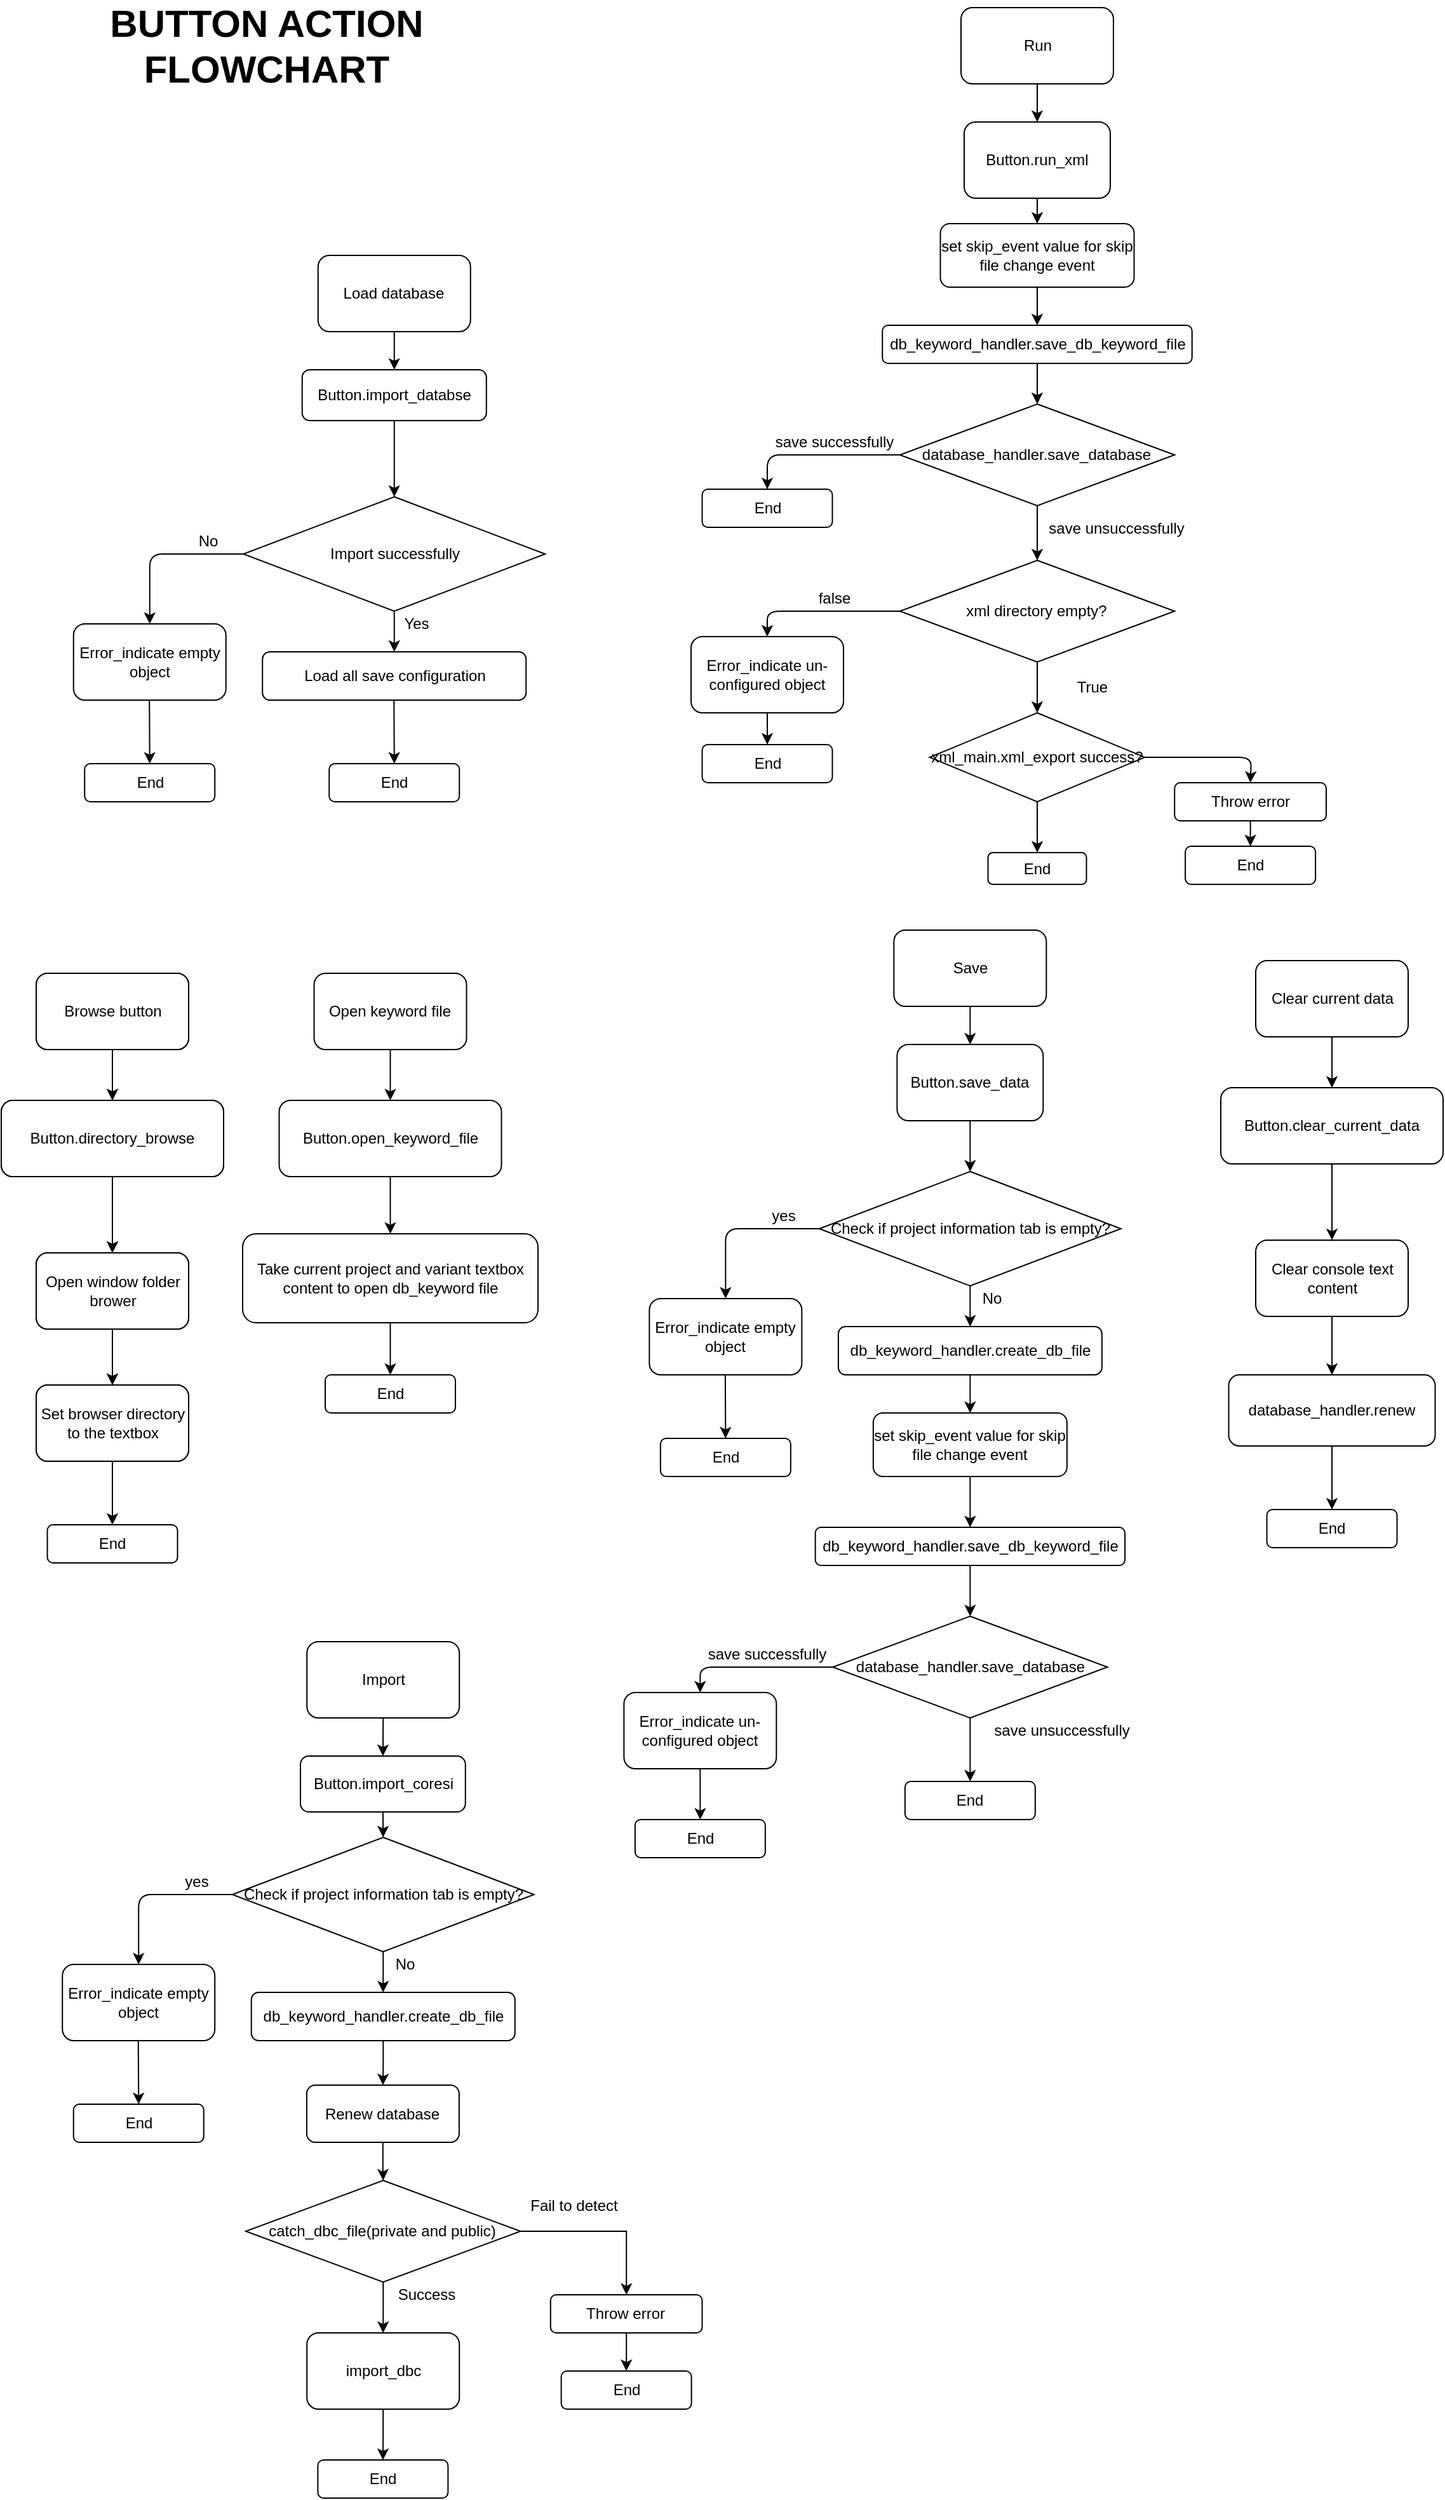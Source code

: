 <mxfile version="14.1.9" type="device" pages="3"><diagram id="DZGJGriNWaEhGboabfl_" name="Page-1"><mxGraphModel dx="1422" dy="847" grid="1" gridSize="10" guides="1" tooltips="1" connect="1" arrows="1" fold="1" page="1" pageScale="1" pageWidth="1169" pageHeight="827" math="0" shadow="0"><root><mxCell id="0"/><mxCell id="1" parent="0"/><mxCell id="Fb0AGGygQTcs53ldsuCW-1" value="Load database" style="rounded=1;whiteSpace=wrap;html=1;" parent="1" vertex="1"><mxGeometry x="266.37" y="215" width="120" height="60" as="geometry"/></mxCell><mxCell id="Fb0AGGygQTcs53ldsuCW-2" value="Button.import_databse" style="rounded=1;whiteSpace=wrap;html=1;" parent="1" vertex="1"><mxGeometry x="253.88" y="305" width="145" height="40" as="geometry"/></mxCell><mxCell id="Fb0AGGygQTcs53ldsuCW-3" value="" style="endArrow=classic;html=1;exitX=0.5;exitY=1;exitDx=0;exitDy=0;entryX=0.5;entryY=0;entryDx=0;entryDy=0;" parent="1" source="Fb0AGGygQTcs53ldsuCW-1" target="Fb0AGGygQTcs53ldsuCW-2" edge="1"><mxGeometry width="50" height="50" relative="1" as="geometry"><mxPoint x="361.37" y="595" as="sourcePoint"/><mxPoint x="411.37" y="545" as="targetPoint"/></mxGeometry></mxCell><mxCell id="Fb0AGGygQTcs53ldsuCW-4" value="Load all save configuration" style="rounded=1;whiteSpace=wrap;html=1;rotation=0;" parent="1" vertex="1"><mxGeometry x="222.62" y="527" width="207.5" height="38" as="geometry"/></mxCell><mxCell id="Fb0AGGygQTcs53ldsuCW-7" value="Import successfully" style="rhombus;whiteSpace=wrap;html=1;" parent="1" vertex="1"><mxGeometry x="207.62" y="405" width="237.5" height="90" as="geometry"/></mxCell><mxCell id="Fb0AGGygQTcs53ldsuCW-8" value="" style="endArrow=classic;html=1;entryX=0.5;entryY=0;entryDx=0;entryDy=0;exitX=0.5;exitY=1;exitDx=0;exitDy=0;" parent="1" source="Fb0AGGygQTcs53ldsuCW-2" target="Fb0AGGygQTcs53ldsuCW-7" edge="1"><mxGeometry width="50" height="50" relative="1" as="geometry"><mxPoint x="113.87" y="515" as="sourcePoint"/><mxPoint x="163.87" y="465" as="targetPoint"/></mxGeometry></mxCell><mxCell id="Fb0AGGygQTcs53ldsuCW-9" value="" style="endArrow=classic;html=1;exitX=0;exitY=0.5;exitDx=0;exitDy=0;entryX=0.5;entryY=0;entryDx=0;entryDy=0;" parent="1" source="Fb0AGGygQTcs53ldsuCW-7" target="Fb0AGGygQTcs53ldsuCW-10" edge="1"><mxGeometry width="50" height="50" relative="1" as="geometry"><mxPoint x="213.87" y="605" as="sourcePoint"/><mxPoint x="115.067" y="539" as="targetPoint"/><Array as="points"><mxPoint x="133.87" y="450"/></Array></mxGeometry></mxCell><mxCell id="Fb0AGGygQTcs53ldsuCW-10" value="Error_indicate empty object" style="rounded=1;whiteSpace=wrap;html=1;" parent="1" vertex="1"><mxGeometry x="73.87" y="505" width="120" height="60" as="geometry"/></mxCell><mxCell id="Fb0AGGygQTcs53ldsuCW-11" value="No" style="text;html=1;strokeColor=none;fillColor=none;align=center;verticalAlign=middle;whiteSpace=wrap;rounded=0;" parent="1" vertex="1"><mxGeometry x="160.12" y="430" width="40" height="20" as="geometry"/></mxCell><mxCell id="Fb0AGGygQTcs53ldsuCW-12" value="" style="endArrow=classic;html=1;entryX=0.5;entryY=0;entryDx=0;entryDy=0;exitX=0.5;exitY=1;exitDx=0;exitDy=0;" parent="1" source="Fb0AGGygQTcs53ldsuCW-7" target="Fb0AGGygQTcs53ldsuCW-4" edge="1"><mxGeometry width="50" height="50" relative="1" as="geometry"><mxPoint x="213.87" y="605" as="sourcePoint"/><mxPoint x="263.87" y="555" as="targetPoint"/></mxGeometry></mxCell><mxCell id="Fb0AGGygQTcs53ldsuCW-13" value="Yes" style="text;html=1;strokeColor=none;fillColor=none;align=center;verticalAlign=middle;whiteSpace=wrap;rounded=0;" parent="1" vertex="1"><mxGeometry x="323.87" y="495" width="40" height="20" as="geometry"/></mxCell><mxCell id="Fb0AGGygQTcs53ldsuCW-26" value="" style="endArrow=classic;html=1;entryX=0.5;entryY=0;entryDx=0;entryDy=0;" parent="1" target="Fb0AGGygQTcs53ldsuCW-27" edge="1"><mxGeometry width="50" height="50" relative="1" as="geometry"><mxPoint x="133.62" y="565" as="sourcePoint"/><mxPoint x="133.87" y="605" as="targetPoint"/></mxGeometry></mxCell><mxCell id="Fb0AGGygQTcs53ldsuCW-27" value="End" style="rounded=1;whiteSpace=wrap;html=1;" parent="1" vertex="1"><mxGeometry x="82.62" y="615" width="102.5" height="30" as="geometry"/></mxCell><mxCell id="Fb0AGGygQTcs53ldsuCW-28" value="" style="endArrow=classic;html=1;entryX=0.5;entryY=0;entryDx=0;entryDy=0;" parent="1" target="Fb0AGGygQTcs53ldsuCW-29" edge="1"><mxGeometry width="50" height="50" relative="1" as="geometry"><mxPoint x="326.13" y="565" as="sourcePoint"/><mxPoint x="326.38" y="605" as="targetPoint"/></mxGeometry></mxCell><mxCell id="Fb0AGGygQTcs53ldsuCW-29" value="End" style="rounded=1;whiteSpace=wrap;html=1;" parent="1" vertex="1"><mxGeometry x="275.13" y="615" width="102.5" height="30" as="geometry"/></mxCell><mxCell id="Fb0AGGygQTcs53ldsuCW-30" value="Run" style="rounded=1;whiteSpace=wrap;html=1;" parent="1" vertex="1"><mxGeometry x="772.5" y="20" width="120" height="60" as="geometry"/></mxCell><mxCell id="Fb0AGGygQTcs53ldsuCW-31" value="Button.run_xml" style="rounded=1;whiteSpace=wrap;html=1;" parent="1" vertex="1"><mxGeometry x="775" y="110" width="115" height="60" as="geometry"/></mxCell><mxCell id="Fb0AGGygQTcs53ldsuCW-32" value="" style="endArrow=classic;html=1;exitX=0.5;exitY=1;exitDx=0;exitDy=0;entryX=0.5;entryY=0;entryDx=0;entryDy=0;" parent="1" source="Fb0AGGygQTcs53ldsuCW-30" target="Fb0AGGygQTcs53ldsuCW-31" edge="1"><mxGeometry width="50" height="50" relative="1" as="geometry"><mxPoint x="867.5" y="400" as="sourcePoint"/><mxPoint x="917.5" y="350" as="targetPoint"/></mxGeometry></mxCell><mxCell id="Fb0AGGygQTcs53ldsuCW-58" value="" style="endArrow=classic;html=1;exitX=0.5;exitY=1;exitDx=0;exitDy=0;entryX=0.5;entryY=0;entryDx=0;entryDy=0;" parent="1" source="Fb0AGGygQTcs53ldsuCW-31" target="Fb0AGGygQTcs53ldsuCW-59" edge="1"><mxGeometry width="50" height="50" relative="1" as="geometry"><mxPoint x="560" y="350" as="sourcePoint"/><mxPoint x="832.5" y="210" as="targetPoint"/></mxGeometry></mxCell><mxCell id="Fb0AGGygQTcs53ldsuCW-59" value="set skip_event value for skip file change event" style="rounded=1;whiteSpace=wrap;html=1;" parent="1" vertex="1"><mxGeometry x="756.25" y="190" width="152.5" height="50" as="geometry"/></mxCell><mxCell id="Fb0AGGygQTcs53ldsuCW-62" value="db_keyword_handler.save_db_keyword_file" style="rounded=1;whiteSpace=wrap;html=1;" parent="1" vertex="1"><mxGeometry x="710.62" y="270" width="243.75" height="30" as="geometry"/></mxCell><mxCell id="Fb0AGGygQTcs53ldsuCW-63" value="" style="endArrow=classic;html=1;entryX=0.5;entryY=0;entryDx=0;entryDy=0;exitX=0.5;exitY=1;exitDx=0;exitDy=0;" parent="1" source="Fb0AGGygQTcs53ldsuCW-59" target="Fb0AGGygQTcs53ldsuCW-62" edge="1"><mxGeometry width="50" height="50" relative="1" as="geometry"><mxPoint x="832.5" y="250" as="sourcePoint"/><mxPoint x="770" y="160" as="targetPoint"/></mxGeometry></mxCell><mxCell id="Fb0AGGygQTcs53ldsuCW-64" value="database_handler.save_database" style="rhombus;whiteSpace=wrap;html=1;" parent="1" vertex="1"><mxGeometry x="724.38" y="332" width="216.25" height="80" as="geometry"/></mxCell><mxCell id="Fb0AGGygQTcs53ldsuCW-65" value="" style="endArrow=classic;html=1;entryX=0.5;entryY=0;entryDx=0;entryDy=0;exitX=0.5;exitY=1;exitDx=0;exitDy=0;" parent="1" source="Fb0AGGygQTcs53ldsuCW-62" target="Fb0AGGygQTcs53ldsuCW-64" edge="1"><mxGeometry width="50" height="50" relative="1" as="geometry"><mxPoint x="832.505" y="310" as="sourcePoint"/><mxPoint x="770" y="150" as="targetPoint"/></mxGeometry></mxCell><mxCell id="Fb0AGGygQTcs53ldsuCW-66" value="save successfully" style="text;html=1;strokeColor=none;fillColor=none;align=center;verticalAlign=middle;whiteSpace=wrap;rounded=0;" parent="1" vertex="1"><mxGeometry x="620.63" y="352" width="103.75" height="20" as="geometry"/></mxCell><mxCell id="Fb0AGGygQTcs53ldsuCW-68" value="" style="endArrow=classic;html=1;exitX=1;exitY=1;exitDx=0;exitDy=0;entryX=0.5;entryY=0;entryDx=0;entryDy=0;" parent="1" source="Fb0AGGygQTcs53ldsuCW-66" target="Fb0AGGygQTcs53ldsuCW-73" edge="1"><mxGeometry width="50" height="50" relative="1" as="geometry"><mxPoint x="523.75" y="302" as="sourcePoint"/><mxPoint x="620" y="392" as="targetPoint"/><Array as="points"><mxPoint x="620" y="372"/></Array></mxGeometry></mxCell><mxCell id="Fb0AGGygQTcs53ldsuCW-69" value="" style="endArrow=classic;html=1;exitX=0.5;exitY=1;exitDx=0;exitDy=0;entryX=0.5;entryY=0;entryDx=0;entryDy=0;" parent="1" source="Fb0AGGygQTcs53ldsuCW-64" target="Fb0AGGygQTcs53ldsuCW-74" edge="1"><mxGeometry width="50" height="50" relative="1" as="geometry"><mxPoint x="892.5" y="452" as="sourcePoint"/><mxPoint x="832.5" y="462" as="targetPoint"/></mxGeometry></mxCell><mxCell id="Fb0AGGygQTcs53ldsuCW-70" value="save unsuccessfully" style="text;html=1;strokeColor=none;fillColor=none;align=center;verticalAlign=middle;whiteSpace=wrap;rounded=0;" parent="1" vertex="1"><mxGeometry x="830" y="420" width="130" height="20" as="geometry"/></mxCell><mxCell id="Fb0AGGygQTcs53ldsuCW-73" value="End" style="rounded=1;whiteSpace=wrap;html=1;" parent="1" vertex="1"><mxGeometry x="568.75" y="399" width="102.5" height="30" as="geometry"/></mxCell><mxCell id="Fb0AGGygQTcs53ldsuCW-74" value="xml directory empty?" style="rhombus;whiteSpace=wrap;html=1;" parent="1" vertex="1"><mxGeometry x="724.38" y="455" width="216.25" height="80" as="geometry"/></mxCell><mxCell id="Fb0AGGygQTcs53ldsuCW-76" value="false" style="text;html=1;strokeColor=none;fillColor=none;align=center;verticalAlign=middle;whiteSpace=wrap;rounded=0;" parent="1" vertex="1"><mxGeometry x="620.63" y="475" width="103.75" height="20" as="geometry"/></mxCell><mxCell id="Fb0AGGygQTcs53ldsuCW-77" value="Error_indicate un-configured object" style="rounded=1;whiteSpace=wrap;html=1;" parent="1" vertex="1"><mxGeometry x="560" y="515" width="120" height="60" as="geometry"/></mxCell><mxCell id="Fb0AGGygQTcs53ldsuCW-78" value="" style="endArrow=classic;html=1;exitX=1;exitY=1;exitDx=0;exitDy=0;entryX=0.5;entryY=0;entryDx=0;entryDy=0;" parent="1" source="Fb0AGGygQTcs53ldsuCW-76" target="Fb0AGGygQTcs53ldsuCW-77" edge="1"><mxGeometry width="50" height="50" relative="1" as="geometry"><mxPoint x="523.75" y="425" as="sourcePoint"/><mxPoint x="573.75" y="375" as="targetPoint"/><Array as="points"><mxPoint x="620" y="495"/></Array></mxGeometry></mxCell><mxCell id="Fb0AGGygQTcs53ldsuCW-79" value="" style="endArrow=classic;html=1;exitX=0.5;exitY=1;exitDx=0;exitDy=0;entryX=0.5;entryY=0;entryDx=0;entryDy=0;" parent="1" source="Fb0AGGygQTcs53ldsuCW-74" target="Fb0AGGygQTcs53ldsuCW-86" edge="1"><mxGeometry width="50" height="50" relative="1" as="geometry"><mxPoint x="892.5" y="575" as="sourcePoint"/><mxPoint x="832.51" y="575" as="targetPoint"/></mxGeometry></mxCell><mxCell id="Fb0AGGygQTcs53ldsuCW-80" value="True" style="text;html=1;strokeColor=none;fillColor=none;align=center;verticalAlign=middle;whiteSpace=wrap;rounded=0;" parent="1" vertex="1"><mxGeometry x="810.63" y="545" width="130" height="20" as="geometry"/></mxCell><mxCell id="Fb0AGGygQTcs53ldsuCW-82" value="" style="endArrow=classic;html=1;entryX=0.5;entryY=0;entryDx=0;entryDy=0;exitX=0.5;exitY=1;exitDx=0;exitDy=0;" parent="1" source="Fb0AGGygQTcs53ldsuCW-77" target="Fb0AGGygQTcs53ldsuCW-83" edge="1"><mxGeometry width="50" height="50" relative="1" as="geometry"><mxPoint x="619.75" y="580" as="sourcePoint"/><mxPoint x="620" y="620" as="targetPoint"/></mxGeometry></mxCell><mxCell id="Fb0AGGygQTcs53ldsuCW-83" value="End" style="rounded=1;whiteSpace=wrap;html=1;" parent="1" vertex="1"><mxGeometry x="568.75" y="600" width="102.5" height="30" as="geometry"/></mxCell><mxCell id="Fb0AGGygQTcs53ldsuCW-94" value="" style="edgeStyle=orthogonalEdgeStyle;rounded=0;orthogonalLoop=1;jettySize=auto;html=1;" parent="1" source="Fb0AGGygQTcs53ldsuCW-86" target="Fb0AGGygQTcs53ldsuCW-87" edge="1"><mxGeometry relative="1" as="geometry"/></mxCell><mxCell id="Fb0AGGygQTcs53ldsuCW-86" value="xml_main.xml_export success?" style="rhombus;whiteSpace=wrap;html=1;" parent="1" vertex="1"><mxGeometry x="747.8" y="575" width="169.38" height="70" as="geometry"/></mxCell><mxCell id="Fb0AGGygQTcs53ldsuCW-87" value="End" style="rounded=1;whiteSpace=wrap;html=1;" parent="1" vertex="1"><mxGeometry x="793.76" y="685" width="77.49" height="25" as="geometry"/></mxCell><mxCell id="Fb0AGGygQTcs53ldsuCW-88" value="" style="endArrow=classic;html=1;exitX=1;exitY=0.5;exitDx=0;exitDy=0;entryX=0.5;entryY=0;entryDx=0;entryDy=0;" parent="1" source="Fb0AGGygQTcs53ldsuCW-86" target="Fb0AGGygQTcs53ldsuCW-89" edge="1"><mxGeometry width="50" height="50" relative="1" as="geometry"><mxPoint x="954.37" y="610" as="sourcePoint"/><mxPoint x="1004" y="610" as="targetPoint"/><Array as="points"><mxPoint x="1001" y="610"/></Array></mxGeometry></mxCell><mxCell id="Fb0AGGygQTcs53ldsuCW-89" value="Throw error" style="rounded=1;whiteSpace=wrap;html=1;" parent="1" vertex="1"><mxGeometry x="940.63" y="630" width="119.37" height="30" as="geometry"/></mxCell><mxCell id="Fb0AGGygQTcs53ldsuCW-90" value="" style="endArrow=classic;html=1;entryX=0.5;entryY=0;entryDx=0;entryDy=0;exitX=0.5;exitY=1;exitDx=0;exitDy=0;" parent="1" source="Fb0AGGygQTcs53ldsuCW-89" target="Fb0AGGygQTcs53ldsuCW-91" edge="1"><mxGeometry width="50" height="50" relative="1" as="geometry"><mxPoint x="1000.38" y="690" as="sourcePoint"/><mxPoint x="1000.63" y="730" as="targetPoint"/></mxGeometry></mxCell><mxCell id="Fb0AGGygQTcs53ldsuCW-91" value="End" style="rounded=1;whiteSpace=wrap;html=1;" parent="1" vertex="1"><mxGeometry x="949.06" y="680" width="102.5" height="30" as="geometry"/></mxCell><mxCell id="Fb0AGGygQTcs53ldsuCW-95" value="Browse button" style="rounded=1;whiteSpace=wrap;html=1;" parent="1" vertex="1"><mxGeometry x="44.5" y="780" width="120" height="60" as="geometry"/></mxCell><mxCell id="Fb0AGGygQTcs53ldsuCW-96" value="Button.directory_browse" style="rounded=1;whiteSpace=wrap;html=1;" parent="1" vertex="1"><mxGeometry x="17" y="880" width="175" height="60" as="geometry"/></mxCell><mxCell id="Fb0AGGygQTcs53ldsuCW-97" value="" style="endArrow=classic;html=1;exitX=0.5;exitY=1;exitDx=0;exitDy=0;entryX=0.5;entryY=0;entryDx=0;entryDy=0;" parent="1" source="Fb0AGGygQTcs53ldsuCW-95" target="Fb0AGGygQTcs53ldsuCW-96" edge="1"><mxGeometry width="50" height="50" relative="1" as="geometry"><mxPoint x="139.5" y="1160" as="sourcePoint"/><mxPoint x="189.5" y="1110" as="targetPoint"/></mxGeometry></mxCell><mxCell id="Fb0AGGygQTcs53ldsuCW-98" value="Open window folder brower" style="rounded=1;whiteSpace=wrap;html=1;" parent="1" vertex="1"><mxGeometry x="44.5" y="1000" width="120" height="60" as="geometry"/></mxCell><mxCell id="Fb0AGGygQTcs53ldsuCW-99" value="" style="endArrow=classic;html=1;exitX=0.5;exitY=1;exitDx=0;exitDy=0;entryX=0.5;entryY=0;entryDx=0;entryDy=0;" parent="1" source="Fb0AGGygQTcs53ldsuCW-96" target="Fb0AGGygQTcs53ldsuCW-98" edge="1"><mxGeometry width="50" height="50" relative="1" as="geometry"><mxPoint x="139.5" y="1160" as="sourcePoint"/><mxPoint x="189.5" y="1110" as="targetPoint"/></mxGeometry></mxCell><mxCell id="Fb0AGGygQTcs53ldsuCW-100" value="Set browser directory to the textbox" style="rounded=1;whiteSpace=wrap;html=1;" parent="1" vertex="1"><mxGeometry x="44.5" y="1104" width="120" height="60" as="geometry"/></mxCell><mxCell id="Fb0AGGygQTcs53ldsuCW-101" value="" style="endArrow=classic;html=1;exitX=0.5;exitY=1;exitDx=0;exitDy=0;entryX=0.5;entryY=0;entryDx=0;entryDy=0;" parent="1" source="Fb0AGGygQTcs53ldsuCW-98" target="Fb0AGGygQTcs53ldsuCW-100" edge="1"><mxGeometry width="50" height="50" relative="1" as="geometry"><mxPoint x="139.5" y="1160" as="sourcePoint"/><mxPoint x="189.5" y="1110" as="targetPoint"/></mxGeometry></mxCell><mxCell id="Fb0AGGygQTcs53ldsuCW-102" value="Open keyword file" style="rounded=1;whiteSpace=wrap;html=1;" parent="1" vertex="1"><mxGeometry x="263.25" y="780" width="120" height="60" as="geometry"/></mxCell><mxCell id="Fb0AGGygQTcs53ldsuCW-103" value="Button.open_keyword_file" style="rounded=1;whiteSpace=wrap;html=1;" parent="1" vertex="1"><mxGeometry x="235.75" y="880" width="175" height="60" as="geometry"/></mxCell><mxCell id="Fb0AGGygQTcs53ldsuCW-104" value="" style="endArrow=classic;html=1;exitX=0.5;exitY=1;exitDx=0;exitDy=0;entryX=0.5;entryY=0;entryDx=0;entryDy=0;" parent="1" source="Fb0AGGygQTcs53ldsuCW-102" target="Fb0AGGygQTcs53ldsuCW-103" edge="1"><mxGeometry width="50" height="50" relative="1" as="geometry"><mxPoint x="358.25" y="1160" as="sourcePoint"/><mxPoint x="408.25" y="1110" as="targetPoint"/></mxGeometry></mxCell><mxCell id="Fb0AGGygQTcs53ldsuCW-154" value="" style="edgeStyle=orthogonalEdgeStyle;rounded=0;orthogonalLoop=1;jettySize=auto;html=1;" parent="1" source="Fb0AGGygQTcs53ldsuCW-105" target="Fb0AGGygQTcs53ldsuCW-153" edge="1"><mxGeometry relative="1" as="geometry"/></mxCell><mxCell id="Fb0AGGygQTcs53ldsuCW-105" value="Take current project and variant textbox content to open db_keyword file" style="rounded=1;whiteSpace=wrap;html=1;" parent="1" vertex="1"><mxGeometry x="207" y="985" width="232.5" height="70" as="geometry"/></mxCell><mxCell id="Fb0AGGygQTcs53ldsuCW-106" value="" style="endArrow=classic;html=1;exitX=0.5;exitY=1;exitDx=0;exitDy=0;entryX=0.5;entryY=0;entryDx=0;entryDy=0;" parent="1" source="Fb0AGGygQTcs53ldsuCW-103" target="Fb0AGGygQTcs53ldsuCW-105" edge="1"><mxGeometry width="50" height="50" relative="1" as="geometry"><mxPoint x="358.25" y="1160" as="sourcePoint"/><mxPoint x="408.25" y="1110" as="targetPoint"/></mxGeometry></mxCell><mxCell id="Fb0AGGygQTcs53ldsuCW-107" value="Browse button" style="rounded=1;whiteSpace=wrap;html=1;" parent="1" vertex="1"><mxGeometry x="44.5" y="780" width="120" height="60" as="geometry"/></mxCell><mxCell id="Fb0AGGygQTcs53ldsuCW-108" value="Button.directory_browse" style="rounded=1;whiteSpace=wrap;html=1;" parent="1" vertex="1"><mxGeometry x="17" y="880" width="175" height="60" as="geometry"/></mxCell><mxCell id="Fb0AGGygQTcs53ldsuCW-109" value="" style="endArrow=classic;html=1;exitX=0.5;exitY=1;exitDx=0;exitDy=0;entryX=0.5;entryY=0;entryDx=0;entryDy=0;" parent="1" source="Fb0AGGygQTcs53ldsuCW-107" target="Fb0AGGygQTcs53ldsuCW-108" edge="1"><mxGeometry width="50" height="50" relative="1" as="geometry"><mxPoint x="139.5" y="1160" as="sourcePoint"/><mxPoint x="189.5" y="1110" as="targetPoint"/></mxGeometry></mxCell><mxCell id="Fb0AGGygQTcs53ldsuCW-110" value="Open window folder brower" style="rounded=1;whiteSpace=wrap;html=1;" parent="1" vertex="1"><mxGeometry x="44.5" y="1000" width="120" height="60" as="geometry"/></mxCell><mxCell id="Fb0AGGygQTcs53ldsuCW-111" value="" style="endArrow=classic;html=1;exitX=0.5;exitY=1;exitDx=0;exitDy=0;entryX=0.5;entryY=0;entryDx=0;entryDy=0;" parent="1" source="Fb0AGGygQTcs53ldsuCW-108" target="Fb0AGGygQTcs53ldsuCW-110" edge="1"><mxGeometry width="50" height="50" relative="1" as="geometry"><mxPoint x="139.5" y="1160" as="sourcePoint"/><mxPoint x="189.5" y="1110" as="targetPoint"/></mxGeometry></mxCell><mxCell id="Fb0AGGygQTcs53ldsuCW-112" value="Set browser directory to the textbox" style="rounded=1;whiteSpace=wrap;html=1;" parent="1" vertex="1"><mxGeometry x="44.5" y="1104" width="120" height="60" as="geometry"/></mxCell><mxCell id="Fb0AGGygQTcs53ldsuCW-113" value="" style="endArrow=classic;html=1;exitX=0.5;exitY=1;exitDx=0;exitDy=0;entryX=0.5;entryY=0;entryDx=0;entryDy=0;" parent="1" source="Fb0AGGygQTcs53ldsuCW-110" target="Fb0AGGygQTcs53ldsuCW-112" edge="1"><mxGeometry width="50" height="50" relative="1" as="geometry"><mxPoint x="139.5" y="1160" as="sourcePoint"/><mxPoint x="189.5" y="1110" as="targetPoint"/></mxGeometry></mxCell><mxCell id="Fb0AGGygQTcs53ldsuCW-114" value="Clear current data" style="rounded=1;whiteSpace=wrap;html=1;" parent="1" vertex="1"><mxGeometry x="1004.5" y="770" width="120" height="60" as="geometry"/></mxCell><mxCell id="Fb0AGGygQTcs53ldsuCW-115" value="Button.clear_current_data" style="rounded=1;whiteSpace=wrap;html=1;" parent="1" vertex="1"><mxGeometry x="977" y="870" width="175" height="60" as="geometry"/></mxCell><mxCell id="Fb0AGGygQTcs53ldsuCW-116" value="" style="endArrow=classic;html=1;exitX=0.5;exitY=1;exitDx=0;exitDy=0;entryX=0.5;entryY=0;entryDx=0;entryDy=0;" parent="1" source="Fb0AGGygQTcs53ldsuCW-114" target="Fb0AGGygQTcs53ldsuCW-115" edge="1"><mxGeometry width="50" height="50" relative="1" as="geometry"><mxPoint x="1099.5" y="1150" as="sourcePoint"/><mxPoint x="1149.5" y="1100" as="targetPoint"/></mxGeometry></mxCell><mxCell id="Fb0AGGygQTcs53ldsuCW-117" value="Clear console text content" style="rounded=1;whiteSpace=wrap;html=1;" parent="1" vertex="1"><mxGeometry x="1004.5" y="990" width="120" height="60" as="geometry"/></mxCell><mxCell id="Fb0AGGygQTcs53ldsuCW-118" value="" style="endArrow=classic;html=1;exitX=0.5;exitY=1;exitDx=0;exitDy=0;entryX=0.5;entryY=0;entryDx=0;entryDy=0;" parent="1" source="Fb0AGGygQTcs53ldsuCW-115" target="Fb0AGGygQTcs53ldsuCW-117" edge="1"><mxGeometry width="50" height="50" relative="1" as="geometry"><mxPoint x="1099.5" y="1150" as="sourcePoint"/><mxPoint x="1149.5" y="1100" as="targetPoint"/></mxGeometry></mxCell><mxCell id="Fb0AGGygQTcs53ldsuCW-119" value="database_handler.renew" style="rounded=1;whiteSpace=wrap;html=1;" parent="1" vertex="1"><mxGeometry x="983.25" y="1096" width="162.5" height="56" as="geometry"/></mxCell><mxCell id="Fb0AGGygQTcs53ldsuCW-120" value="" style="endArrow=classic;html=1;exitX=0.5;exitY=1;exitDx=0;exitDy=0;entryX=0.5;entryY=0;entryDx=0;entryDy=0;" parent="1" source="Fb0AGGygQTcs53ldsuCW-117" target="Fb0AGGygQTcs53ldsuCW-119" edge="1"><mxGeometry width="50" height="50" relative="1" as="geometry"><mxPoint x="1099.5" y="1150" as="sourcePoint"/><mxPoint x="1149.5" y="1100" as="targetPoint"/></mxGeometry></mxCell><mxCell id="Fb0AGGygQTcs53ldsuCW-121" value="Save" style="rounded=1;whiteSpace=wrap;html=1;" parent="1" vertex="1"><mxGeometry x="719.68" y="746" width="120" height="60" as="geometry"/></mxCell><mxCell id="Fb0AGGygQTcs53ldsuCW-122" value="Button.save_data" style="rounded=1;whiteSpace=wrap;html=1;" parent="1" vertex="1"><mxGeometry x="722.18" y="836" width="115" height="60" as="geometry"/></mxCell><mxCell id="Fb0AGGygQTcs53ldsuCW-123" value="" style="endArrow=classic;html=1;exitX=0.5;exitY=1;exitDx=0;exitDy=0;entryX=0.5;entryY=0;entryDx=0;entryDy=0;" parent="1" source="Fb0AGGygQTcs53ldsuCW-121" target="Fb0AGGygQTcs53ldsuCW-122" edge="1"><mxGeometry width="50" height="50" relative="1" as="geometry"><mxPoint x="814.68" y="1126" as="sourcePoint"/><mxPoint x="864.68" y="1076" as="targetPoint"/></mxGeometry></mxCell><mxCell id="Fb0AGGygQTcs53ldsuCW-124" value="db_keyword_handler.create_db_file" style="rounded=1;whiteSpace=wrap;html=1;rotation=0;" parent="1" vertex="1"><mxGeometry x="675.93" y="1058" width="207.5" height="38" as="geometry"/></mxCell><mxCell id="Fb0AGGygQTcs53ldsuCW-125" value="set skip_event value for skip file change event" style="rounded=1;whiteSpace=wrap;html=1;" parent="1" vertex="1"><mxGeometry x="703.43" y="1126" width="152.5" height="50" as="geometry"/></mxCell><mxCell id="Fb0AGGygQTcs53ldsuCW-126" value="" style="endArrow=classic;html=1;exitX=0.5;exitY=1;exitDx=0;exitDy=0;entryX=0.5;entryY=0;entryDx=0;entryDy=0;" parent="1" source="Fb0AGGygQTcs53ldsuCW-124" target="Fb0AGGygQTcs53ldsuCW-125" edge="1"><mxGeometry width="50" height="50" relative="1" as="geometry"><mxPoint x="814.68" y="1258" as="sourcePoint"/><mxPoint x="864.68" y="1208" as="targetPoint"/></mxGeometry></mxCell><mxCell id="Fb0AGGygQTcs53ldsuCW-127" value="Check if project information tab is empty?" style="rhombus;whiteSpace=wrap;html=1;" parent="1" vertex="1"><mxGeometry x="660.93" y="936" width="237.5" height="90" as="geometry"/></mxCell><mxCell id="Fb0AGGygQTcs53ldsuCW-128" value="" style="endArrow=classic;html=1;entryX=0.5;entryY=0;entryDx=0;entryDy=0;exitX=0.5;exitY=1;exitDx=0;exitDy=0;" parent="1" source="Fb0AGGygQTcs53ldsuCW-122" target="Fb0AGGygQTcs53ldsuCW-127" edge="1"><mxGeometry width="50" height="50" relative="1" as="geometry"><mxPoint x="567.18" y="1046" as="sourcePoint"/><mxPoint x="617.18" y="996" as="targetPoint"/></mxGeometry></mxCell><mxCell id="Fb0AGGygQTcs53ldsuCW-129" value="" style="endArrow=classic;html=1;exitX=0;exitY=0.5;exitDx=0;exitDy=0;entryX=0.5;entryY=0;entryDx=0;entryDy=0;" parent="1" source="Fb0AGGygQTcs53ldsuCW-127" target="Fb0AGGygQTcs53ldsuCW-130" edge="1"><mxGeometry width="50" height="50" relative="1" as="geometry"><mxPoint x="667.18" y="1136" as="sourcePoint"/><mxPoint x="568.377" y="1070" as="targetPoint"/><Array as="points"><mxPoint x="587.18" y="981"/></Array></mxGeometry></mxCell><mxCell id="Fb0AGGygQTcs53ldsuCW-130" value="Error_indicate empty object" style="rounded=1;whiteSpace=wrap;html=1;" parent="1" vertex="1"><mxGeometry x="527.18" y="1036" width="120" height="60" as="geometry"/></mxCell><mxCell id="Fb0AGGygQTcs53ldsuCW-131" value="yes" style="text;html=1;strokeColor=none;fillColor=none;align=center;verticalAlign=middle;whiteSpace=wrap;rounded=0;" parent="1" vertex="1"><mxGeometry x="613.43" y="961" width="40" height="20" as="geometry"/></mxCell><mxCell id="Fb0AGGygQTcs53ldsuCW-132" value="" style="endArrow=classic;html=1;entryX=0.5;entryY=0;entryDx=0;entryDy=0;exitX=0.5;exitY=1;exitDx=0;exitDy=0;" parent="1" source="Fb0AGGygQTcs53ldsuCW-127" target="Fb0AGGygQTcs53ldsuCW-124" edge="1"><mxGeometry width="50" height="50" relative="1" as="geometry"><mxPoint x="667.18" y="1136" as="sourcePoint"/><mxPoint x="717.18" y="1086" as="targetPoint"/></mxGeometry></mxCell><mxCell id="Fb0AGGygQTcs53ldsuCW-133" value="No" style="text;html=1;strokeColor=none;fillColor=none;align=center;verticalAlign=middle;whiteSpace=wrap;rounded=0;" parent="1" vertex="1"><mxGeometry x="777.18" y="1026" width="40" height="20" as="geometry"/></mxCell><mxCell id="Fb0AGGygQTcs53ldsuCW-134" value="db_keyword_handler.save_db_keyword_file" style="rounded=1;whiteSpace=wrap;html=1;" parent="1" vertex="1"><mxGeometry x="657.81" y="1216" width="243.75" height="30" as="geometry"/></mxCell><mxCell id="Fb0AGGygQTcs53ldsuCW-135" value="" style="endArrow=classic;html=1;entryX=0.5;entryY=0;entryDx=0;entryDy=0;exitX=0.5;exitY=1;exitDx=0;exitDy=0;" parent="1" source="Fb0AGGygQTcs53ldsuCW-125" target="Fb0AGGygQTcs53ldsuCW-134" edge="1"><mxGeometry width="50" height="50" relative="1" as="geometry"><mxPoint x="667.18" y="1136" as="sourcePoint"/><mxPoint x="717.18" y="1086" as="targetPoint"/></mxGeometry></mxCell><mxCell id="Fb0AGGygQTcs53ldsuCW-136" value="database_handler.save_database" style="rhombus;whiteSpace=wrap;html=1;" parent="1" vertex="1"><mxGeometry x="671.56" y="1286" width="216.25" height="80" as="geometry"/></mxCell><mxCell id="Fb0AGGygQTcs53ldsuCW-137" value="" style="endArrow=classic;html=1;entryX=0.5;entryY=0;entryDx=0;entryDy=0;exitX=0.5;exitY=1;exitDx=0;exitDy=0;" parent="1" source="Fb0AGGygQTcs53ldsuCW-134" target="Fb0AGGygQTcs53ldsuCW-136" edge="1"><mxGeometry width="50" height="50" relative="1" as="geometry"><mxPoint x="667.18" y="1136" as="sourcePoint"/><mxPoint x="717.18" y="1086" as="targetPoint"/></mxGeometry></mxCell><mxCell id="Fb0AGGygQTcs53ldsuCW-138" value="save successfully" style="text;html=1;strokeColor=none;fillColor=none;align=center;verticalAlign=middle;whiteSpace=wrap;rounded=0;" parent="1" vertex="1"><mxGeometry x="567.81" y="1306" width="103.75" height="20" as="geometry"/></mxCell><mxCell id="Fb0AGGygQTcs53ldsuCW-139" value="Error_indicate un-configured object" style="rounded=1;whiteSpace=wrap;html=1;" parent="1" vertex="1"><mxGeometry x="507.18" y="1346" width="120" height="60" as="geometry"/></mxCell><mxCell id="Fb0AGGygQTcs53ldsuCW-140" value="" style="endArrow=classic;html=1;exitX=1;exitY=1;exitDx=0;exitDy=0;entryX=0.5;entryY=0;entryDx=0;entryDy=0;" parent="1" source="Fb0AGGygQTcs53ldsuCW-138" target="Fb0AGGygQTcs53ldsuCW-139" edge="1"><mxGeometry width="50" height="50" relative="1" as="geometry"><mxPoint x="470.93" y="1256" as="sourcePoint"/><mxPoint x="520.93" y="1206" as="targetPoint"/><Array as="points"><mxPoint x="567.18" y="1326"/></Array></mxGeometry></mxCell><mxCell id="Fb0AGGygQTcs53ldsuCW-141" value="" style="endArrow=classic;html=1;exitX=0.5;exitY=1;exitDx=0;exitDy=0;entryX=0.5;entryY=0;entryDx=0;entryDy=0;" parent="1" source="Fb0AGGygQTcs53ldsuCW-136" target="Fb0AGGygQTcs53ldsuCW-144" edge="1"><mxGeometry width="50" height="50" relative="1" as="geometry"><mxPoint x="839.68" y="1406" as="sourcePoint"/><mxPoint x="780.056" y="1396" as="targetPoint"/></mxGeometry></mxCell><mxCell id="Fb0AGGygQTcs53ldsuCW-142" value="save unsuccessfully" style="text;html=1;strokeColor=none;fillColor=none;align=center;verticalAlign=middle;whiteSpace=wrap;rounded=0;" parent="1" vertex="1"><mxGeometry x="787.18" y="1366" width="130" height="20" as="geometry"/></mxCell><mxCell id="Fb0AGGygQTcs53ldsuCW-143" value="" style="endArrow=classic;html=1;exitX=0.5;exitY=1;exitDx=0;exitDy=0;entryX=0.5;entryY=0;entryDx=0;entryDy=0;" parent="1" source="Fb0AGGygQTcs53ldsuCW-139" target="Fb0AGGygQTcs53ldsuCW-145" edge="1"><mxGeometry width="50" height="50" relative="1" as="geometry"><mxPoint x="387.18" y="1426" as="sourcePoint"/><mxPoint x="567.18" y="1436" as="targetPoint"/></mxGeometry></mxCell><mxCell id="Fb0AGGygQTcs53ldsuCW-144" value="End" style="rounded=1;whiteSpace=wrap;html=1;" parent="1" vertex="1"><mxGeometry x="728.43" y="1416" width="102.5" height="30" as="geometry"/></mxCell><mxCell id="Fb0AGGygQTcs53ldsuCW-145" value="End" style="rounded=1;whiteSpace=wrap;html=1;" parent="1" vertex="1"><mxGeometry x="515.93" y="1446" width="102.5" height="30" as="geometry"/></mxCell><mxCell id="Fb0AGGygQTcs53ldsuCW-146" value="" style="endArrow=classic;html=1;exitX=0.5;exitY=1;exitDx=0;exitDy=0;entryX=0.5;entryY=0;entryDx=0;entryDy=0;" parent="1" source="Fb0AGGygQTcs53ldsuCW-112" target="Fb0AGGygQTcs53ldsuCW-147" edge="1"><mxGeometry width="50" height="50" relative="1" as="geometry"><mxPoint x="104.5" y="1174" as="sourcePoint"/><mxPoint x="104.5" y="1204" as="targetPoint"/></mxGeometry></mxCell><mxCell id="Fb0AGGygQTcs53ldsuCW-147" value="End" style="rounded=1;whiteSpace=wrap;html=1;" parent="1" vertex="1"><mxGeometry x="53.25" y="1214" width="102.5" height="30" as="geometry"/></mxCell><mxCell id="Fb0AGGygQTcs53ldsuCW-148" value="" style="endArrow=classic;html=1;entryX=0.5;entryY=0;entryDx=0;entryDy=0;" parent="1" target="Fb0AGGygQTcs53ldsuCW-149" edge="1"><mxGeometry width="50" height="50" relative="1" as="geometry"><mxPoint x="586.93" y="1096" as="sourcePoint"/><mxPoint x="587.18" y="1136" as="targetPoint"/></mxGeometry></mxCell><mxCell id="Fb0AGGygQTcs53ldsuCW-149" value="End" style="rounded=1;whiteSpace=wrap;html=1;" parent="1" vertex="1"><mxGeometry x="535.93" y="1146" width="102.5" height="30" as="geometry"/></mxCell><mxCell id="Fb0AGGygQTcs53ldsuCW-150" value="" style="endArrow=classic;html=1;exitX=0.5;exitY=1;exitDx=0;exitDy=0;entryX=0.5;entryY=0;entryDx=0;entryDy=0;" parent="1" target="Fb0AGGygQTcs53ldsuCW-151" edge="1"><mxGeometry width="50" height="50" relative="1" as="geometry"><mxPoint x="1064.5" y="1152" as="sourcePoint"/><mxPoint x="1064.5" y="1192" as="targetPoint"/></mxGeometry></mxCell><mxCell id="Fb0AGGygQTcs53ldsuCW-151" value="End" style="rounded=1;whiteSpace=wrap;html=1;" parent="1" vertex="1"><mxGeometry x="1013.25" y="1202" width="102.5" height="30" as="geometry"/></mxCell><mxCell id="Fb0AGGygQTcs53ldsuCW-153" value="End" style="rounded=1;whiteSpace=wrap;html=1;" parent="1" vertex="1"><mxGeometry x="272" y="1096" width="102.5" height="30" as="geometry"/></mxCell><mxCell id="Fb0AGGygQTcs53ldsuCW-155" value="Import" style="rounded=1;whiteSpace=wrap;html=1;" parent="1" vertex="1"><mxGeometry x="257.62" y="1306" width="120" height="60" as="geometry"/></mxCell><mxCell id="Fb0AGGygQTcs53ldsuCW-156" value="Button.import_coresi" style="rounded=1;whiteSpace=wrap;html=1;" parent="1" vertex="1"><mxGeometry x="252.5" y="1396" width="129.88" height="44" as="geometry"/></mxCell><mxCell id="Fb0AGGygQTcs53ldsuCW-157" value="" style="endArrow=classic;html=1;exitX=0.5;exitY=1;exitDx=0;exitDy=0;entryX=0.5;entryY=0;entryDx=0;entryDy=0;" parent="1" source="Fb0AGGygQTcs53ldsuCW-155" target="Fb0AGGygQTcs53ldsuCW-156" edge="1"><mxGeometry width="50" height="50" relative="1" as="geometry"><mxPoint x="352.62" y="1686" as="sourcePoint"/><mxPoint x="402.62" y="1636" as="targetPoint"/></mxGeometry></mxCell><mxCell id="Fb0AGGygQTcs53ldsuCW-174" value="" style="edgeStyle=orthogonalEdgeStyle;rounded=0;orthogonalLoop=1;jettySize=auto;html=1;" parent="1" source="Fb0AGGygQTcs53ldsuCW-158" target="Fb0AGGygQTcs53ldsuCW-172" edge="1"><mxGeometry relative="1" as="geometry"/></mxCell><mxCell id="Fb0AGGygQTcs53ldsuCW-158" value="db_keyword_handler.create_db_file" style="rounded=1;whiteSpace=wrap;html=1;rotation=0;" parent="1" vertex="1"><mxGeometry x="213.87" y="1582" width="207.5" height="38" as="geometry"/></mxCell><mxCell id="Fb0AGGygQTcs53ldsuCW-161" value="Check if project information tab is empty?" style="rhombus;whiteSpace=wrap;html=1;" parent="1" vertex="1"><mxGeometry x="198.87" y="1460" width="237.5" height="90" as="geometry"/></mxCell><mxCell id="Fb0AGGygQTcs53ldsuCW-162" value="" style="endArrow=classic;html=1;entryX=0.5;entryY=0;entryDx=0;entryDy=0;exitX=0.5;exitY=1;exitDx=0;exitDy=0;" parent="1" source="Fb0AGGygQTcs53ldsuCW-156" target="Fb0AGGygQTcs53ldsuCW-161" edge="1"><mxGeometry width="50" height="50" relative="1" as="geometry"><mxPoint x="105.12" y="1606" as="sourcePoint"/><mxPoint x="155.12" y="1556" as="targetPoint"/></mxGeometry></mxCell><mxCell id="Fb0AGGygQTcs53ldsuCW-163" value="" style="endArrow=classic;html=1;exitX=0;exitY=0.5;exitDx=0;exitDy=0;entryX=0.5;entryY=0;entryDx=0;entryDy=0;" parent="1" source="Fb0AGGygQTcs53ldsuCW-161" target="Fb0AGGygQTcs53ldsuCW-164" edge="1"><mxGeometry width="50" height="50" relative="1" as="geometry"><mxPoint x="205.12" y="1660" as="sourcePoint"/><mxPoint x="106.317" y="1594" as="targetPoint"/><Array as="points"><mxPoint x="125.12" y="1505"/></Array></mxGeometry></mxCell><mxCell id="Fb0AGGygQTcs53ldsuCW-164" value="Error_indicate empty object" style="rounded=1;whiteSpace=wrap;html=1;" parent="1" vertex="1"><mxGeometry x="65.12" y="1560" width="120" height="60" as="geometry"/></mxCell><mxCell id="Fb0AGGygQTcs53ldsuCW-165" value="yes" style="text;html=1;strokeColor=none;fillColor=none;align=center;verticalAlign=middle;whiteSpace=wrap;rounded=0;" parent="1" vertex="1"><mxGeometry x="151.37" y="1485" width="40" height="20" as="geometry"/></mxCell><mxCell id="Fb0AGGygQTcs53ldsuCW-166" value="" style="endArrow=classic;html=1;entryX=0.5;entryY=0;entryDx=0;entryDy=0;exitX=0.5;exitY=1;exitDx=0;exitDy=0;" parent="1" source="Fb0AGGygQTcs53ldsuCW-161" target="Fb0AGGygQTcs53ldsuCW-158" edge="1"><mxGeometry width="50" height="50" relative="1" as="geometry"><mxPoint x="205.12" y="1660" as="sourcePoint"/><mxPoint x="255.12" y="1610" as="targetPoint"/></mxGeometry></mxCell><mxCell id="Fb0AGGygQTcs53ldsuCW-167" value="No" style="text;html=1;strokeColor=none;fillColor=none;align=center;verticalAlign=middle;whiteSpace=wrap;rounded=0;" parent="1" vertex="1"><mxGeometry x="315.12" y="1550" width="40" height="20" as="geometry"/></mxCell><mxCell id="Fb0AGGygQTcs53ldsuCW-170" value="" style="endArrow=classic;html=1;entryX=0.5;entryY=0;entryDx=0;entryDy=0;" parent="1" target="Fb0AGGygQTcs53ldsuCW-171" edge="1"><mxGeometry width="50" height="50" relative="1" as="geometry"><mxPoint x="124.87" y="1620" as="sourcePoint"/><mxPoint x="125.12" y="1660" as="targetPoint"/></mxGeometry></mxCell><mxCell id="Fb0AGGygQTcs53ldsuCW-171" value="End" style="rounded=1;whiteSpace=wrap;html=1;" parent="1" vertex="1"><mxGeometry x="73.87" y="1670" width="102.5" height="30" as="geometry"/></mxCell><mxCell id="Fb0AGGygQTcs53ldsuCW-177" value="" style="edgeStyle=orthogonalEdgeStyle;rounded=0;orthogonalLoop=1;jettySize=auto;html=1;" parent="1" source="Fb0AGGygQTcs53ldsuCW-172" target="Fb0AGGygQTcs53ldsuCW-176" edge="1"><mxGeometry relative="1" as="geometry"/></mxCell><mxCell id="Fb0AGGygQTcs53ldsuCW-172" value="Renew database" style="rounded=1;whiteSpace=wrap;html=1;" parent="1" vertex="1"><mxGeometry x="257.44" y="1655" width="120" height="45" as="geometry"/></mxCell><mxCell id="Fb0AGGygQTcs53ldsuCW-187" style="edgeStyle=orthogonalEdgeStyle;rounded=0;orthogonalLoop=1;jettySize=auto;html=1;" parent="1" source="Fb0AGGygQTcs53ldsuCW-176" target="Fb0AGGygQTcs53ldsuCW-186" edge="1"><mxGeometry relative="1" as="geometry"/></mxCell><mxCell id="Fb0AGGygQTcs53ldsuCW-190" value="" style="edgeStyle=orthogonalEdgeStyle;rounded=0;orthogonalLoop=1;jettySize=auto;html=1;" parent="1" source="Fb0AGGygQTcs53ldsuCW-176" target="Fb0AGGygQTcs53ldsuCW-189" edge="1"><mxGeometry relative="1" as="geometry"/></mxCell><mxCell id="Fb0AGGygQTcs53ldsuCW-176" value="catch_dbc_file(private and public)" style="rhombus;whiteSpace=wrap;html=1;" parent="1" vertex="1"><mxGeometry x="209.49" y="1730" width="216.25" height="80" as="geometry"/></mxCell><mxCell id="Fb0AGGygQTcs53ldsuCW-178" value="End" style="rounded=1;whiteSpace=wrap;html=1;" parent="1" vertex="1"><mxGeometry x="457.81" y="1880" width="102.5" height="30" as="geometry"/></mxCell><mxCell id="Fb0AGGygQTcs53ldsuCW-179" value="Fail to detect" style="text;html=1;strokeColor=none;fillColor=none;align=center;verticalAlign=middle;whiteSpace=wrap;rounded=0;" parent="1" vertex="1"><mxGeometry x="416.25" y="1740" width="103.75" height="20" as="geometry"/></mxCell><mxCell id="Fb0AGGygQTcs53ldsuCW-188" value="" style="edgeStyle=orthogonalEdgeStyle;rounded=0;orthogonalLoop=1;jettySize=auto;html=1;" parent="1" source="Fb0AGGygQTcs53ldsuCW-186" target="Fb0AGGygQTcs53ldsuCW-178" edge="1"><mxGeometry relative="1" as="geometry"/></mxCell><mxCell id="Fb0AGGygQTcs53ldsuCW-186" value="Throw error" style="rounded=1;whiteSpace=wrap;html=1;" parent="1" vertex="1"><mxGeometry x="449.38" y="1820" width="119.37" height="30" as="geometry"/></mxCell><mxCell id="Fb0AGGygQTcs53ldsuCW-193" value="" style="edgeStyle=orthogonalEdgeStyle;rounded=0;orthogonalLoop=1;jettySize=auto;html=1;" parent="1" source="Fb0AGGygQTcs53ldsuCW-189" target="Fb0AGGygQTcs53ldsuCW-192" edge="1"><mxGeometry relative="1" as="geometry"/></mxCell><mxCell id="Fb0AGGygQTcs53ldsuCW-189" value="import_dbc" style="rounded=1;whiteSpace=wrap;html=1;" parent="1" vertex="1"><mxGeometry x="257.62" y="1850" width="120" height="60" as="geometry"/></mxCell><mxCell id="Fb0AGGygQTcs53ldsuCW-191" value="Success" style="text;html=1;strokeColor=none;fillColor=none;align=center;verticalAlign=middle;whiteSpace=wrap;rounded=0;" parent="1" vertex="1"><mxGeometry x="300.0" y="1810" width="103.75" height="20" as="geometry"/></mxCell><mxCell id="Fb0AGGygQTcs53ldsuCW-192" value="End" style="rounded=1;whiteSpace=wrap;html=1;" parent="1" vertex="1"><mxGeometry x="266.19" y="1950" width="102.5" height="30" as="geometry"/></mxCell><mxCell id="6Gwb-yJpXLcgAikusuCv-1" value="&lt;font style=&quot;font-size: 30px&quot;&gt;&lt;b&gt;BUTTON ACTION FLOWCHART&lt;br&gt;&lt;/b&gt;&lt;/font&gt;" style="text;html=1;strokeColor=none;fillColor=none;align=center;verticalAlign=middle;whiteSpace=wrap;rounded=0;" vertex="1" parent="1"><mxGeometry x="31.37" y="20" width="390" height="60" as="geometry"/></mxCell></root></mxGraphModel></diagram><diagram id="WWs-CB2ss9NM0jAj3yer" name="Page-2"><mxGraphModel dx="1422" dy="847" grid="1" gridSize="10" guides="1" tooltips="1" connect="1" arrows="1" fold="1" page="1" pageScale="1" pageWidth="1169" pageHeight="827" math="0" shadow="0"><root><mxCell id="UfAjcxmghp8w4r92__a8-0"/><mxCell id="UfAjcxmghp8w4r92__a8-1" parent="UfAjcxmghp8w4r92__a8-0"/><mxCell id="UfAjcxmghp8w4r92__a8-2" value="&lt;font style=&quot;font-size: 30px&quot;&gt;&lt;b&gt;SIGNAL HANDLING ARCHITECTURE&lt;br&gt;&lt;/b&gt;&lt;/font&gt;" style="text;html=1;strokeColor=none;fillColor=none;align=center;verticalAlign=middle;whiteSpace=wrap;rounded=0;" vertex="1" parent="UfAjcxmghp8w4r92__a8-1"><mxGeometry x="50" y="40" width="390" height="60" as="geometry"/></mxCell><mxCell id="UfAjcxmghp8w4r92__a8-7" value="" style="edgeStyle=orthogonalEdgeStyle;rounded=0;orthogonalLoop=1;jettySize=auto;html=1;" edge="1" parent="UfAjcxmghp8w4r92__a8-1" source="UfAjcxmghp8w4r92__a8-3" target="UfAjcxmghp8w4r92__a8-6"><mxGeometry relative="1" as="geometry"/></mxCell><mxCell id="UfAjcxmghp8w4r92__a8-33" value="" style="edgeStyle=orthogonalEdgeStyle;rounded=0;orthogonalLoop=1;jettySize=auto;html=1;" edge="1" parent="UfAjcxmghp8w4r92__a8-1" source="UfAjcxmghp8w4r92__a8-3" target="UfAjcxmghp8w4r92__a8-32"><mxGeometry relative="1" as="geometry"/></mxCell><mxCell id="UfAjcxmghp8w4r92__a8-3" value="&lt;b&gt;Signal class&lt;br&gt;&lt;/b&gt;" style="shape=cube;whiteSpace=wrap;html=1;boundedLbl=1;backgroundOutline=1;darkOpacity=0.05;darkOpacity2=0.1;" vertex="1" parent="UfAjcxmghp8w4r92__a8-1"><mxGeometry x="170" y="330" width="120" height="80" as="geometry"/></mxCell><mxCell id="UfAjcxmghp8w4r92__a8-8" value="" style="edgeStyle=orthogonalEdgeStyle;rounded=0;orthogonalLoop=1;jettySize=auto;html=1;" edge="1" parent="UfAjcxmghp8w4r92__a8-1" source="UfAjcxmghp8w4r92__a8-4" target="UfAjcxmghp8w4r92__a8-6"><mxGeometry relative="1" as="geometry"/></mxCell><mxCell id="UfAjcxmghp8w4r92__a8-4" value="&lt;div&gt;&lt;b&gt;DBC source&lt;/b&gt;&lt;/div&gt;" style="shape=cylinder3;whiteSpace=wrap;html=1;boundedLbl=1;backgroundOutline=1;size=15;" vertex="1" parent="UfAjcxmghp8w4r92__a8-1"><mxGeometry x="370" y="190" width="90" height="70" as="geometry"/></mxCell><mxCell id="UfAjcxmghp8w4r92__a8-5" value="Footprint" style="text;html=1;strokeColor=none;fillColor=none;align=center;verticalAlign=middle;whiteSpace=wrap;rounded=0;" vertex="1" parent="UfAjcxmghp8w4r92__a8-1"><mxGeometry x="200" y="310" width="60" height="20" as="geometry"/></mxCell><mxCell id="UfAjcxmghp8w4r92__a8-6" value="" style="triangle;whiteSpace=wrap;html=1;" vertex="1" parent="UfAjcxmghp8w4r92__a8-1"><mxGeometry x="380" y="330" width="70" height="80" as="geometry"/></mxCell><mxCell id="UfAjcxmghp8w4r92__a8-9" value="Object signal" style="rounded=1;whiteSpace=wrap;html=1;" vertex="1" parent="UfAjcxmghp8w4r92__a8-1"><mxGeometry x="600" y="230" width="110" height="30" as="geometry"/></mxCell><mxCell id="UfAjcxmghp8w4r92__a8-10" value="Object signal" style="rounded=1;whiteSpace=wrap;html=1;" vertex="1" parent="UfAjcxmghp8w4r92__a8-1"><mxGeometry x="600" y="270" width="110" height="30" as="geometry"/></mxCell><mxCell id="UfAjcxmghp8w4r92__a8-11" value="Object signal" style="rounded=1;whiteSpace=wrap;html=1;" vertex="1" parent="UfAjcxmghp8w4r92__a8-1"><mxGeometry x="600" y="310" width="110" height="30" as="geometry"/></mxCell><mxCell id="UfAjcxmghp8w4r92__a8-12" value="" style="endArrow=none;dashed=1;html=1;dashPattern=1 3;strokeWidth=2;" edge="1" parent="UfAjcxmghp8w4r92__a8-1"><mxGeometry width="50" height="50" relative="1" as="geometry"><mxPoint x="655" y="430" as="sourcePoint"/><mxPoint x="655" y="350" as="targetPoint"/></mxGeometry></mxCell><mxCell id="UfAjcxmghp8w4r92__a8-13" value="Object signal" style="rounded=1;whiteSpace=wrap;html=1;" vertex="1" parent="UfAjcxmghp8w4r92__a8-1"><mxGeometry x="600" y="445" width="110" height="30" as="geometry"/></mxCell><mxCell id="UfAjcxmghp8w4r92__a8-14" value="" style="shape=flexArrow;endArrow=classic;html=1;" edge="1" parent="UfAjcxmghp8w4r92__a8-1"><mxGeometry width="50" height="50" relative="1" as="geometry"><mxPoint x="460" y="370" as="sourcePoint"/><mxPoint x="580" y="370" as="targetPoint"/></mxGeometry></mxCell><mxCell id="UfAjcxmghp8w4r92__a8-25" style="edgeStyle=orthogonalEdgeStyle;rounded=0;orthogonalLoop=1;jettySize=auto;html=1;entryX=0;entryY=0.5;entryDx=0;entryDy=0;" edge="1" parent="UfAjcxmghp8w4r92__a8-1" source="UfAjcxmghp8w4r92__a8-15" target="UfAjcxmghp8w4r92__a8-16"><mxGeometry relative="1" as="geometry"/></mxCell><mxCell id="UfAjcxmghp8w4r92__a8-26" style="edgeStyle=orthogonalEdgeStyle;rounded=0;orthogonalLoop=1;jettySize=auto;html=1;entryX=0;entryY=0.5;entryDx=0;entryDy=0;" edge="1" parent="UfAjcxmghp8w4r92__a8-1" source="UfAjcxmghp8w4r92__a8-15" target="UfAjcxmghp8w4r92__a8-17"><mxGeometry relative="1" as="geometry"/></mxCell><mxCell id="UfAjcxmghp8w4r92__a8-27" style="edgeStyle=orthogonalEdgeStyle;rounded=0;orthogonalLoop=1;jettySize=auto;html=1;entryX=0;entryY=0.5;entryDx=0;entryDy=0;" edge="1" parent="UfAjcxmghp8w4r92__a8-1" source="UfAjcxmghp8w4r92__a8-15" target="UfAjcxmghp8w4r92__a8-19"><mxGeometry relative="1" as="geometry"/></mxCell><mxCell id="UfAjcxmghp8w4r92__a8-15" value="" style="shape=curlyBracket;whiteSpace=wrap;html=1;rounded=1;rotation=-180;" vertex="1" parent="UfAjcxmghp8w4r92__a8-1"><mxGeometry x="730" y="225" width="20" height="255" as="geometry"/></mxCell><mxCell id="UfAjcxmghp8w4r92__a8-16" value="&lt;b&gt;Mandatory&lt;/b&gt; (contain precondition and dtc_enable signal)" style="rounded=1;whiteSpace=wrap;html=1;" vertex="1" parent="UfAjcxmghp8w4r92__a8-1"><mxGeometry x="890" y="200" width="120" height="50" as="geometry"/></mxCell><mxCell id="UfAjcxmghp8w4r92__a8-29" style="edgeStyle=orthogonalEdgeStyle;rounded=0;orthogonalLoop=1;jettySize=auto;html=1;entryX=1;entryY=0.5;entryDx=0;entryDy=0;" edge="1" parent="UfAjcxmghp8w4r92__a8-1" source="UfAjcxmghp8w4r92__a8-17" target="UfAjcxmghp8w4r92__a8-20"><mxGeometry relative="1" as="geometry"><mxPoint x="1030" y="480" as="targetPoint"/><Array as="points"><mxPoint x="1030" y="295"/><mxPoint x="1030" y="475"/></Array></mxGeometry></mxCell><mxCell id="UfAjcxmghp8w4r92__a8-17" value="&lt;b&gt;Total_signal &lt;/b&gt;(contain all the signal from both dbc file)&lt;br&gt;&lt;b&gt;&lt;/b&gt;" style="rounded=1;whiteSpace=wrap;html=1;" vertex="1" parent="UfAjcxmghp8w4r92__a8-1"><mxGeometry x="890" y="270" width="120" height="50" as="geometry"/></mxCell><mxCell id="UfAjcxmghp8w4r92__a8-18" value="&lt;b&gt;LIST OF SIGNAL&lt;br&gt;&lt;/b&gt;" style="text;html=1;strokeColor=none;fillColor=none;align=center;verticalAlign=middle;whiteSpace=wrap;rounded=0;" vertex="1" parent="UfAjcxmghp8w4r92__a8-1"><mxGeometry x="900" y="160" width="100" height="30" as="geometry"/></mxCell><mxCell id="UfAjcxmghp8w4r92__a8-19" value="&lt;b&gt;necessary_sp &lt;/b&gt;(contain all the signal to enable different speed value)&lt;br&gt;&lt;b&gt;&lt;/b&gt;" style="rounded=1;whiteSpace=wrap;html=1;" vertex="1" parent="UfAjcxmghp8w4r92__a8-1"><mxGeometry x="890" y="340" width="120" height="70" as="geometry"/></mxCell><mxCell id="UfAjcxmghp8w4r92__a8-20" value="&lt;b&gt;supported_function &lt;/b&gt;(contain all the signal relevant to function configuration)&lt;br&gt;&lt;b&gt;&lt;/b&gt;" style="rounded=1;whiteSpace=wrap;html=1;" vertex="1" parent="UfAjcxmghp8w4r92__a8-1"><mxGeometry x="890" y="440" width="120" height="70" as="geometry"/></mxCell><mxCell id="UfAjcxmghp8w4r92__a8-21" value="" style="shape=curlyBracket;whiteSpace=wrap;html=1;rounded=1;rotation=-180;" vertex="1" parent="UfAjcxmghp8w4r92__a8-1"><mxGeometry x="1040" y="200" width="20" height="220" as="geometry"/></mxCell><mxCell id="UfAjcxmghp8w4r92__a8-22" value="Reference signal" style="text;html=1;strokeColor=none;fillColor=none;align=center;verticalAlign=middle;whiteSpace=wrap;rounded=0;" vertex="1" parent="UfAjcxmghp8w4r92__a8-1"><mxGeometry x="1060" y="300" width="100" height="35" as="geometry"/></mxCell><mxCell id="UfAjcxmghp8w4r92__a8-23" value="Clone signal" style="text;html=1;strokeColor=none;fillColor=none;align=center;verticalAlign=middle;whiteSpace=wrap;rounded=0;" vertex="1" parent="UfAjcxmghp8w4r92__a8-1"><mxGeometry x="1030" y="465" width="90" height="20" as="geometry"/></mxCell><mxCell id="UfAjcxmghp8w4r92__a8-30" value="Copy" style="text;html=1;strokeColor=none;fillColor=none;align=center;verticalAlign=middle;whiteSpace=wrap;rounded=0;" vertex="1" parent="UfAjcxmghp8w4r92__a8-1"><mxGeometry x="625" y="205" width="60" height="20" as="geometry"/></mxCell><mxCell id="UfAjcxmghp8w4r92__a8-38" style="edgeStyle=orthogonalEdgeStyle;rounded=0;orthogonalLoop=1;jettySize=auto;html=1;entryX=0.5;entryY=0;entryDx=0;entryDy=0;" edge="1" parent="UfAjcxmghp8w4r92__a8-1" source="UfAjcxmghp8w4r92__a8-32" target="UfAjcxmghp8w4r92__a8-36"><mxGeometry relative="1" as="geometry"/></mxCell><mxCell id="UfAjcxmghp8w4r92__a8-39" style="edgeStyle=orthogonalEdgeStyle;rounded=0;orthogonalLoop=1;jettySize=auto;html=1;entryX=0.5;entryY=0;entryDx=0;entryDy=0;" edge="1" parent="UfAjcxmghp8w4r92__a8-1" source="UfAjcxmghp8w4r92__a8-32" target="UfAjcxmghp8w4r92__a8-34"><mxGeometry relative="1" as="geometry"/></mxCell><mxCell id="UfAjcxmghp8w4r92__a8-40" style="edgeStyle=orthogonalEdgeStyle;rounded=0;orthogonalLoop=1;jettySize=auto;html=1;entryX=0.5;entryY=0;entryDx=0;entryDy=0;" edge="1" parent="UfAjcxmghp8w4r92__a8-1" source="UfAjcxmghp8w4r92__a8-32" target="UfAjcxmghp8w4r92__a8-35"><mxGeometry relative="1" as="geometry"/></mxCell><mxCell id="UfAjcxmghp8w4r92__a8-32" value="&lt;div&gt;Method&lt;/div&gt;" style="ellipse;whiteSpace=wrap;html=1;" vertex="1" parent="UfAjcxmghp8w4r92__a8-1"><mxGeometry x="180" y="435" width="100" height="40" as="geometry"/></mxCell><mxCell id="UfAjcxmghp8w4r92__a8-34" value="Decode reference value from dbc" style="rounded=1;whiteSpace=wrap;html=1;" vertex="1" parent="UfAjcxmghp8w4r92__a8-1"><mxGeometry x="190" y="540" width="100" height="50" as="geometry"/></mxCell><mxCell id="UfAjcxmghp8w4r92__a8-35" value="Compress string format to save into database" style="rounded=1;whiteSpace=wrap;html=1;" vertex="1" parent="UfAjcxmghp8w4r92__a8-1"><mxGeometry x="310" y="540" width="100" height="50" as="geometry"/></mxCell><mxCell id="UfAjcxmghp8w4r92__a8-36" value="Decode data from dbc_string or database_string" style="rounded=1;whiteSpace=wrap;html=1;" vertex="1" parent="UfAjcxmghp8w4r92__a8-1"><mxGeometry x="40" y="530" width="110" height="70" as="geometry"/></mxCell></root></mxGraphModel></diagram><diagram id="BTPc2TUKS0KWchD0fy0s" name="Page-3"><mxGraphModel dx="1422" dy="847" grid="1" gridSize="10" guides="1" tooltips="1" connect="1" arrows="1" fold="1" page="1" pageScale="1" pageWidth="1169" pageHeight="827" math="0" shadow="0"><root><mxCell id="5TnAluGt7OKBeuGDR2rk-0"/><mxCell id="5TnAluGt7OKBeuGDR2rk-1" parent="5TnAluGt7OKBeuGDR2rk-0"/><mxCell id="aaHfwjH3QzaGoH8EKwfb-0" value="" style="edgeStyle=orthogonalEdgeStyle;rounded=0;orthogonalLoop=1;jettySize=auto;html=1;" edge="1" parent="5TnAluGt7OKBeuGDR2rk-1" source="aaHfwjH3QzaGoH8EKwfb-1" target="aaHfwjH3QzaGoH8EKwfb-4"><mxGeometry relative="1" as="geometry"/></mxCell><mxCell id="aaHfwjH3QzaGoH8EKwfb-1" value="Catch DBC file" style="rounded=1;whiteSpace=wrap;html=1;" vertex="1" parent="5TnAluGt7OKBeuGDR2rk-1"><mxGeometry x="770.63" y="40" width="108.75" height="38" as="geometry"/></mxCell><mxCell id="aaHfwjH3QzaGoH8EKwfb-2" style="edgeStyle=orthogonalEdgeStyle;rounded=0;orthogonalLoop=1;jettySize=auto;html=1;entryX=0.5;entryY=0;entryDx=0;entryDy=0;" edge="1" parent="5TnAluGt7OKBeuGDR2rk-1" source="aaHfwjH3QzaGoH8EKwfb-4" target="aaHfwjH3QzaGoH8EKwfb-5"><mxGeometry relative="1" as="geometry"/></mxCell><mxCell id="aaHfwjH3QzaGoH8EKwfb-3" value="" style="edgeStyle=orthogonalEdgeStyle;rounded=0;orthogonalLoop=1;jettySize=auto;html=1;" edge="1" parent="5TnAluGt7OKBeuGDR2rk-1" source="aaHfwjH3QzaGoH8EKwfb-4" target="aaHfwjH3QzaGoH8EKwfb-7"><mxGeometry relative="1" as="geometry"/></mxCell><mxCell id="aaHfwjH3QzaGoH8EKwfb-4" value="Check if there is a .cfg file in coresi folder" style="rhombus;whiteSpace=wrap;html=1;" vertex="1" parent="5TnAluGt7OKBeuGDR2rk-1"><mxGeometry x="741.26" y="108" width="167.5" height="90" as="geometry"/></mxCell><mxCell id="aaHfwjH3QzaGoH8EKwfb-5" value="Throw error and end" style="rounded=1;whiteSpace=wrap;html=1;" vertex="1" parent="5TnAluGt7OKBeuGDR2rk-1"><mxGeometry x="934.19" y="188" width="98.44" height="45" as="geometry"/></mxCell><mxCell id="aaHfwjH3QzaGoH8EKwfb-6" value="" style="edgeStyle=orthogonalEdgeStyle;rounded=0;orthogonalLoop=1;jettySize=auto;html=1;" edge="1" parent="5TnAluGt7OKBeuGDR2rk-1" source="aaHfwjH3QzaGoH8EKwfb-7" target="aaHfwjH3QzaGoH8EKwfb-9"><mxGeometry relative="1" as="geometry"/></mxCell><mxCell id="aaHfwjH3QzaGoH8EKwfb-7" value="Read all the content of coresi file" style="rounded=1;whiteSpace=wrap;html=1;" vertex="1" parent="5TnAluGt7OKBeuGDR2rk-1"><mxGeometry x="765.63" y="233" width="118.75" height="50" as="geometry"/></mxCell><mxCell id="aaHfwjH3QzaGoH8EKwfb-8" value="" style="edgeStyle=orthogonalEdgeStyle;rounded=0;orthogonalLoop=1;jettySize=auto;html=1;" edge="1" parent="5TnAluGt7OKBeuGDR2rk-1" source="aaHfwjH3QzaGoH8EKwfb-9" target="aaHfwjH3QzaGoH8EKwfb-11"><mxGeometry relative="1" as="geometry"/></mxCell><mxCell id="aaHfwjH3QzaGoH8EKwfb-9" value="Sorting for the &quot;database&quot; keyword" style="rounded=1;whiteSpace=wrap;html=1;" vertex="1" parent="5TnAluGt7OKBeuGDR2rk-1"><mxGeometry x="761.57" y="313" width="126.87" height="50" as="geometry"/></mxCell><mxCell id="aaHfwjH3QzaGoH8EKwfb-10" value="" style="edgeStyle=orthogonalEdgeStyle;rounded=0;orthogonalLoop=1;jettySize=auto;html=1;entryX=0.5;entryY=0;entryDx=0;entryDy=0;" edge="1" parent="5TnAluGt7OKBeuGDR2rk-1" source="aaHfwjH3QzaGoH8EKwfb-11" target="aaHfwjH3QzaGoH8EKwfb-13"><mxGeometry relative="1" as="geometry"><mxPoint x="825.01" y="478" as="targetPoint"/></mxGeometry></mxCell><mxCell id="aaHfwjH3QzaGoH8EKwfb-11" value="Separate which one contain &quot;gen_database&quot; keyword " style="rounded=1;whiteSpace=wrap;html=1;" vertex="1" parent="5TnAluGt7OKBeuGDR2rk-1"><mxGeometry x="741.81" y="393" width="166.4" height="40" as="geometry"/></mxCell><mxCell id="aaHfwjH3QzaGoH8EKwfb-12" value="" style="edgeStyle=orthogonalEdgeStyle;rounded=0;orthogonalLoop=1;jettySize=auto;html=1;" edge="1" parent="5TnAluGt7OKBeuGDR2rk-1" source="aaHfwjH3QzaGoH8EKwfb-13" target="aaHfwjH3QzaGoH8EKwfb-15"><mxGeometry relative="1" as="geometry"/></mxCell><mxCell id="aaHfwjH3QzaGoH8EKwfb-13" value="Check if the sorting list only contains two element" style="rhombus;whiteSpace=wrap;html=1;" vertex="1" parent="5TnAluGt7OKBeuGDR2rk-1"><mxGeometry x="730.0" y="468" width="190" height="90" as="geometry"/></mxCell><mxCell id="aaHfwjH3QzaGoH8EKwfb-14" value="" style="edgeStyle=orthogonalEdgeStyle;rounded=0;orthogonalLoop=1;jettySize=auto;html=1;" edge="1" parent="5TnAluGt7OKBeuGDR2rk-1" source="aaHfwjH3QzaGoH8EKwfb-15" target="aaHfwjH3QzaGoH8EKwfb-17"><mxGeometry relative="1" as="geometry"/></mxCell><mxCell id="aaHfwjH3QzaGoH8EKwfb-15" value="Check which one has the next line containing &quot;sfcan&quot; keyword" style="rounded=1;whiteSpace=wrap;html=1;" vertex="1" parent="5TnAluGt7OKBeuGDR2rk-1"><mxGeometry x="761.57" y="586" width="125" height="60" as="geometry"/></mxCell><mxCell id="aaHfwjH3QzaGoH8EKwfb-16" value="" style="edgeStyle=orthogonalEdgeStyle;rounded=0;orthogonalLoop=1;jettySize=auto;html=1;" edge="1" parent="5TnAluGt7OKBeuGDR2rk-1" source="aaHfwjH3QzaGoH8EKwfb-17" target="aaHfwjH3QzaGoH8EKwfb-18"><mxGeometry relative="1" as="geometry"/></mxCell><mxCell id="aaHfwjH3QzaGoH8EKwfb-17" value="Select it as private can directory, the remain one is public" style="rounded=1;whiteSpace=wrap;html=1;" vertex="1" parent="5TnAluGt7OKBeuGDR2rk-1"><mxGeometry x="764.07" y="678" width="120" height="60" as="geometry"/></mxCell><mxCell id="aaHfwjH3QzaGoH8EKwfb-18" value="End" style="rounded=1;whiteSpace=wrap;html=1;" vertex="1" parent="5TnAluGt7OKBeuGDR2rk-1"><mxGeometry x="772.81" y="768" width="102.5" height="30" as="geometry"/></mxCell><mxCell id="4eXTimBeJzH-V5HsDCwZ-0" value="&lt;font style=&quot;font-size: 30px&quot;&gt;&lt;b&gt;MODEL FLOWCHART&lt;br&gt;&lt;/b&gt;&lt;/font&gt;" style="text;html=1;strokeColor=none;fillColor=none;align=center;verticalAlign=middle;whiteSpace=wrap;rounded=0;" vertex="1" parent="5TnAluGt7OKBeuGDR2rk-1"><mxGeometry x="31.37" y="20" width="390" height="60" as="geometry"/></mxCell><mxCell id="oF5y1VJRMUamTMLDRHsV-0" value="" style="edgeStyle=orthogonalEdgeStyle;rounded=0;orthogonalLoop=1;jettySize=auto;html=1;" edge="1" parent="5TnAluGt7OKBeuGDR2rk-1" source="oF5y1VJRMUamTMLDRHsV-1" target="oF5y1VJRMUamTMLDRHsV-3"><mxGeometry relative="1" as="geometry"/></mxCell><mxCell id="oF5y1VJRMUamTMLDRHsV-1" value="database_handler.extract_database" style="rounded=1;whiteSpace=wrap;html=1;" vertex="1" parent="5TnAluGt7OKBeuGDR2rk-1"><mxGeometry x="126.25" y="110" width="203.75" height="33" as="geometry"/></mxCell><mxCell id="oF5y1VJRMUamTMLDRHsV-2" value="" style="edgeStyle=orthogonalEdgeStyle;rounded=0;orthogonalLoop=1;jettySize=auto;html=1;" edge="1" parent="5TnAluGt7OKBeuGDR2rk-1" source="oF5y1VJRMUamTMLDRHsV-3" target="oF5y1VJRMUamTMLDRHsV-6"><mxGeometry relative="1" as="geometry"/></mxCell><mxCell id="oF5y1VJRMUamTMLDRHsV-3" value="Read all the content in the csv file" style="rounded=1;whiteSpace=wrap;html=1;" vertex="1" parent="5TnAluGt7OKBeuGDR2rk-1"><mxGeometry x="132.15" y="180" width="191.94" height="30" as="geometry"/></mxCell><mxCell id="oF5y1VJRMUamTMLDRHsV-4" value="" style="edgeStyle=orthogonalEdgeStyle;rounded=0;orthogonalLoop=1;jettySize=auto;html=1;" edge="1" parent="5TnAluGt7OKBeuGDR2rk-1" source="oF5y1VJRMUamTMLDRHsV-6" target="oF5y1VJRMUamTMLDRHsV-9"><mxGeometry relative="1" as="geometry"/></mxCell><mxCell id="oF5y1VJRMUamTMLDRHsV-5" style="edgeStyle=orthogonalEdgeStyle;rounded=0;orthogonalLoop=1;jettySize=auto;html=1;" edge="1" parent="5TnAluGt7OKBeuGDR2rk-1" source="oF5y1VJRMUamTMLDRHsV-6" target="oF5y1VJRMUamTMLDRHsV-23"><mxGeometry relative="1" as="geometry"/></mxCell><mxCell id="oF5y1VJRMUamTMLDRHsV-6" value="For loop all the line" style="rhombus;whiteSpace=wrap;html=1;" vertex="1" parent="5TnAluGt7OKBeuGDR2rk-1"><mxGeometry x="134.09" y="245.5" width="190" height="80" as="geometry"/></mxCell><mxCell id="oF5y1VJRMUamTMLDRHsV-7" style="edgeStyle=orthogonalEdgeStyle;rounded=0;orthogonalLoop=1;jettySize=auto;html=1;entryX=0.5;entryY=0;entryDx=0;entryDy=0;" edge="1" parent="5TnAluGt7OKBeuGDR2rk-1" source="oF5y1VJRMUamTMLDRHsV-9" target="oF5y1VJRMUamTMLDRHsV-11"><mxGeometry relative="1" as="geometry"/></mxCell><mxCell id="oF5y1VJRMUamTMLDRHsV-8" value="" style="edgeStyle=orthogonalEdgeStyle;rounded=0;orthogonalLoop=1;jettySize=auto;html=1;" edge="1" parent="5TnAluGt7OKBeuGDR2rk-1" source="oF5y1VJRMUamTMLDRHsV-9" target="oF5y1VJRMUamTMLDRHsV-13"><mxGeometry relative="1" as="geometry"/></mxCell><mxCell id="oF5y1VJRMUamTMLDRHsV-9" value="if the line = empty and selection &amp;lt;&amp;gt; none" style="rhombus;whiteSpace=wrap;html=1;" vertex="1" parent="5TnAluGt7OKBeuGDR2rk-1"><mxGeometry x="144.09" y="365.5" width="170" height="70" as="geometry"/></mxCell><mxCell id="oF5y1VJRMUamTMLDRHsV-10" style="edgeStyle=orthogonalEdgeStyle;rounded=0;orthogonalLoop=1;jettySize=auto;html=1;entryX=0.5;entryY=0;entryDx=0;entryDy=0;" edge="1" parent="5TnAluGt7OKBeuGDR2rk-1" source="oF5y1VJRMUamTMLDRHsV-11" target="oF5y1VJRMUamTMLDRHsV-13"><mxGeometry relative="1" as="geometry"/></mxCell><mxCell id="oF5y1VJRMUamTMLDRHsV-11" value="selection = none" style="rounded=1;whiteSpace=wrap;html=1;" vertex="1" parent="5TnAluGt7OKBeuGDR2rk-1"><mxGeometry x="357.81" y="425" width="120" height="60" as="geometry"/></mxCell><mxCell id="oF5y1VJRMUamTMLDRHsV-12" value="" style="edgeStyle=orthogonalEdgeStyle;rounded=0;orthogonalLoop=1;jettySize=auto;html=1;" edge="1" parent="5TnAluGt7OKBeuGDR2rk-1" source="oF5y1VJRMUamTMLDRHsV-13" target="oF5y1VJRMUamTMLDRHsV-17"><mxGeometry relative="1" as="geometry"/></mxCell><mxCell id="oF5y1VJRMUamTMLDRHsV-13" value="Categorize selection and handle each case" style="rounded=1;whiteSpace=wrap;html=1;" vertex="1" parent="5TnAluGt7OKBeuGDR2rk-1"><mxGeometry x="169.09" y="505.5" width="120" height="60" as="geometry"/></mxCell><mxCell id="oF5y1VJRMUamTMLDRHsV-14" value="true" style="text;html=1;strokeColor=none;fillColor=none;align=center;verticalAlign=middle;whiteSpace=wrap;rounded=0;" vertex="1" parent="5TnAluGt7OKBeuGDR2rk-1"><mxGeometry x="317.81" y="380" width="40" height="20" as="geometry"/></mxCell><mxCell id="oF5y1VJRMUamTMLDRHsV-15" value="false" style="text;html=1;strokeColor=none;fillColor=none;align=center;verticalAlign=middle;whiteSpace=wrap;rounded=0;" vertex="1" parent="5TnAluGt7OKBeuGDR2rk-1"><mxGeometry x="228.75" y="435.5" width="40" height="20" as="geometry"/></mxCell><mxCell id="oF5y1VJRMUamTMLDRHsV-16" value="" style="edgeStyle=orthogonalEdgeStyle;rounded=0;orthogonalLoop=1;jettySize=auto;html=1;" edge="1" parent="5TnAluGt7OKBeuGDR2rk-1" source="oF5y1VJRMUamTMLDRHsV-17" target="oF5y1VJRMUamTMLDRHsV-18"><mxGeometry relative="1" as="geometry"/></mxCell><mxCell id="oF5y1VJRMUamTMLDRHsV-17" value="if the line isnot empty and selection = none" style="rhombus;whiteSpace=wrap;html=1;" vertex="1" parent="5TnAluGt7OKBeuGDR2rk-1"><mxGeometry x="144.09" y="600" width="170" height="70" as="geometry"/></mxCell><mxCell id="oF5y1VJRMUamTMLDRHsV-18" value="Check which current section in the csv file and define its value for 'selection'" style="rounded=1;whiteSpace=wrap;html=1;" vertex="1" parent="5TnAluGt7OKBeuGDR2rk-1"><mxGeometry x="142.67" y="700" width="170.91" height="50" as="geometry"/></mxCell><mxCell id="oF5y1VJRMUamTMLDRHsV-19" value="false" style="text;html=1;strokeColor=none;fillColor=none;align=center;verticalAlign=middle;whiteSpace=wrap;rounded=0;" vertex="1" parent="5TnAluGt7OKBeuGDR2rk-1"><mxGeometry x="324.09" y="610" width="40" height="20" as="geometry"/></mxCell><mxCell id="oF5y1VJRMUamTMLDRHsV-20" value="true" style="text;html=1;strokeColor=none;fillColor=none;align=center;verticalAlign=middle;whiteSpace=wrap;rounded=0;" vertex="1" parent="5TnAluGt7OKBeuGDR2rk-1"><mxGeometry x="237.62" y="670" width="40" height="20" as="geometry"/></mxCell><mxCell id="oF5y1VJRMUamTMLDRHsV-21" value="" style="endArrow=classic;html=1;exitX=0.5;exitY=1;exitDx=0;exitDy=0;entryX=0;entryY=0.5;entryDx=0;entryDy=0;" edge="1" parent="5TnAluGt7OKBeuGDR2rk-1" source="oF5y1VJRMUamTMLDRHsV-18" target="oF5y1VJRMUamTMLDRHsV-6"><mxGeometry width="50" height="50" relative="1" as="geometry"><mxPoint x="286.19" y="810" as="sourcePoint"/><mxPoint x="336.19" y="760" as="targetPoint"/><Array as="points"><mxPoint x="228" y="810"/><mxPoint x="90" y="810"/><mxPoint x="90" y="286"/></Array></mxGeometry></mxCell><mxCell id="oF5y1VJRMUamTMLDRHsV-22" value="" style="endArrow=none;html=1;exitX=1;exitY=0.5;exitDx=0;exitDy=0;" edge="1" parent="5TnAluGt7OKBeuGDR2rk-1" source="oF5y1VJRMUamTMLDRHsV-17"><mxGeometry width="50" height="50" relative="1" as="geometry"><mxPoint x="580" y="500" as="sourcePoint"/><mxPoint x="210" y="810" as="targetPoint"/><Array as="points"><mxPoint x="340" y="635"/><mxPoint x="340" y="810"/></Array></mxGeometry></mxCell><mxCell id="oF5y1VJRMUamTMLDRHsV-23" value="End" style="rounded=1;whiteSpace=wrap;html=1;" vertex="1" parent="5TnAluGt7OKBeuGDR2rk-1"><mxGeometry x="437.5" y="780" width="102.5" height="30" as="geometry"/></mxCell><mxCell id="oF5y1VJRMUamTMLDRHsV-24" value="&lt;div&gt;finish&lt;/div&gt;" style="text;html=1;strokeColor=none;fillColor=none;align=center;verticalAlign=middle;whiteSpace=wrap;rounded=0;" vertex="1" parent="5TnAluGt7OKBeuGDR2rk-1"><mxGeometry x="324.09" y="265.5" width="40" height="20" as="geometry"/></mxCell><mxCell id="MJIsg0nZ5dfoNtlwSIZr-0" value="" style="edgeStyle=orthogonalEdgeStyle;rounded=0;orthogonalLoop=1;jettySize=auto;html=1;" edge="1" parent="5TnAluGt7OKBeuGDR2rk-1" source="MJIsg0nZ5dfoNtlwSIZr-1" target="MJIsg0nZ5dfoNtlwSIZr-3"><mxGeometry relative="1" as="geometry"/></mxCell><mxCell id="MJIsg0nZ5dfoNtlwSIZr-1" value="database_handler.save_database" style="rounded=1;whiteSpace=wrap;html=1;" vertex="1" parent="5TnAluGt7OKBeuGDR2rk-1"><mxGeometry x="90.03" y="890" width="193.06" height="33" as="geometry"/></mxCell><mxCell id="MJIsg0nZ5dfoNtlwSIZr-2" value="" style="edgeStyle=orthogonalEdgeStyle;rounded=0;orthogonalLoop=1;jettySize=auto;html=1;" edge="1" parent="5TnAluGt7OKBeuGDR2rk-1" source="MJIsg0nZ5dfoNtlwSIZr-3" target="MJIsg0nZ5dfoNtlwSIZr-6"><mxGeometry relative="1" as="geometry"/></mxCell><mxCell id="MJIsg0nZ5dfoNtlwSIZr-3" value="pre-save current data(save all the configuration in available tab)" style="rounded=1;whiteSpace=wrap;html=1;" vertex="1" parent="5TnAluGt7OKBeuGDR2rk-1"><mxGeometry x="84.43" y="954.5" width="204.25" height="40" as="geometry"/></mxCell><mxCell id="MJIsg0nZ5dfoNtlwSIZr-4" style="edgeStyle=orthogonalEdgeStyle;rounded=0;orthogonalLoop=1;jettySize=auto;html=1;entryX=0.5;entryY=0;entryDx=0;entryDy=0;" edge="1" parent="5TnAluGt7OKBeuGDR2rk-1" source="MJIsg0nZ5dfoNtlwSIZr-6" target="MJIsg0nZ5dfoNtlwSIZr-8"><mxGeometry relative="1" as="geometry"/></mxCell><mxCell id="MJIsg0nZ5dfoNtlwSIZr-5" value="" style="edgeStyle=orthogonalEdgeStyle;rounded=0;orthogonalLoop=1;jettySize=auto;html=1;" edge="1" parent="5TnAluGt7OKBeuGDR2rk-1" source="MJIsg0nZ5dfoNtlwSIZr-6" target="MJIsg0nZ5dfoNtlwSIZr-10"><mxGeometry relative="1" as="geometry"/></mxCell><mxCell id="MJIsg0nZ5dfoNtlwSIZr-6" value="Check if the database directory exists or not?" style="rhombus;whiteSpace=wrap;html=1;" vertex="1" parent="5TnAluGt7OKBeuGDR2rk-1"><mxGeometry x="99.74" y="1034.5" width="173.63" height="71" as="geometry"/></mxCell><mxCell id="MJIsg0nZ5dfoNtlwSIZr-7" style="edgeStyle=orthogonalEdgeStyle;rounded=0;orthogonalLoop=1;jettySize=auto;html=1;entryX=0.5;entryY=0;entryDx=0;entryDy=0;" edge="1" parent="5TnAluGt7OKBeuGDR2rk-1" source="MJIsg0nZ5dfoNtlwSIZr-8" target="MJIsg0nZ5dfoNtlwSIZr-10"><mxGeometry relative="1" as="geometry"/></mxCell><mxCell id="MJIsg0nZ5dfoNtlwSIZr-8" value="Create directory refer to the project name" style="rounded=1;whiteSpace=wrap;html=1;" vertex="1" parent="5TnAluGt7OKBeuGDR2rk-1"><mxGeometry x="283.09" y="1105.5" width="136.24" height="50" as="geometry"/></mxCell><mxCell id="MJIsg0nZ5dfoNtlwSIZr-9" value="" style="edgeStyle=orthogonalEdgeStyle;rounded=0;orthogonalLoop=1;jettySize=auto;html=1;" edge="1" parent="5TnAluGt7OKBeuGDR2rk-1" source="MJIsg0nZ5dfoNtlwSIZr-10" target="MJIsg0nZ5dfoNtlwSIZr-14"><mxGeometry relative="1" as="geometry"/></mxCell><mxCell id="MJIsg0nZ5dfoNtlwSIZr-10" value="database_handler.compress_database" style="rounded=1;whiteSpace=wrap;html=1;" vertex="1" parent="5TnAluGt7OKBeuGDR2rk-1"><mxGeometry x="78.16" y="1195.5" width="216.8" height="40" as="geometry"/></mxCell><mxCell id="MJIsg0nZ5dfoNtlwSIZr-11" value="No" style="text;html=1;strokeColor=none;fillColor=none;align=center;verticalAlign=middle;whiteSpace=wrap;rounded=0;" vertex="1" parent="5TnAluGt7OKBeuGDR2rk-1"><mxGeometry x="283.09" y="1045.5" width="40" height="20" as="geometry"/></mxCell><mxCell id="MJIsg0nZ5dfoNtlwSIZr-12" value="Yes" style="text;html=1;strokeColor=none;fillColor=none;align=center;verticalAlign=middle;whiteSpace=wrap;rounded=0;" vertex="1" parent="5TnAluGt7OKBeuGDR2rk-1"><mxGeometry x="185.24" y="1105.5" width="40" height="20" as="geometry"/></mxCell><mxCell id="MJIsg0nZ5dfoNtlwSIZr-13" value="" style="edgeStyle=orthogonalEdgeStyle;rounded=0;orthogonalLoop=1;jettySize=auto;html=1;" edge="1" parent="5TnAluGt7OKBeuGDR2rk-1" source="MJIsg0nZ5dfoNtlwSIZr-14" target="MJIsg0nZ5dfoNtlwSIZr-15"><mxGeometry relative="1" as="geometry"/></mxCell><mxCell id="MJIsg0nZ5dfoNtlwSIZr-14" value="Save the compress string to database" style="rounded=1;whiteSpace=wrap;html=1;" vertex="1" parent="5TnAluGt7OKBeuGDR2rk-1"><mxGeometry x="120.99" y="1265.5" width="131.13" height="40" as="geometry"/></mxCell><mxCell id="MJIsg0nZ5dfoNtlwSIZr-15" value="End" style="rounded=1;whiteSpace=wrap;html=1;" vertex="1" parent="5TnAluGt7OKBeuGDR2rk-1"><mxGeometry x="135.31" y="1345.5" width="102.5" height="30" as="geometry"/></mxCell></root></mxGraphModel></diagram></mxfile>